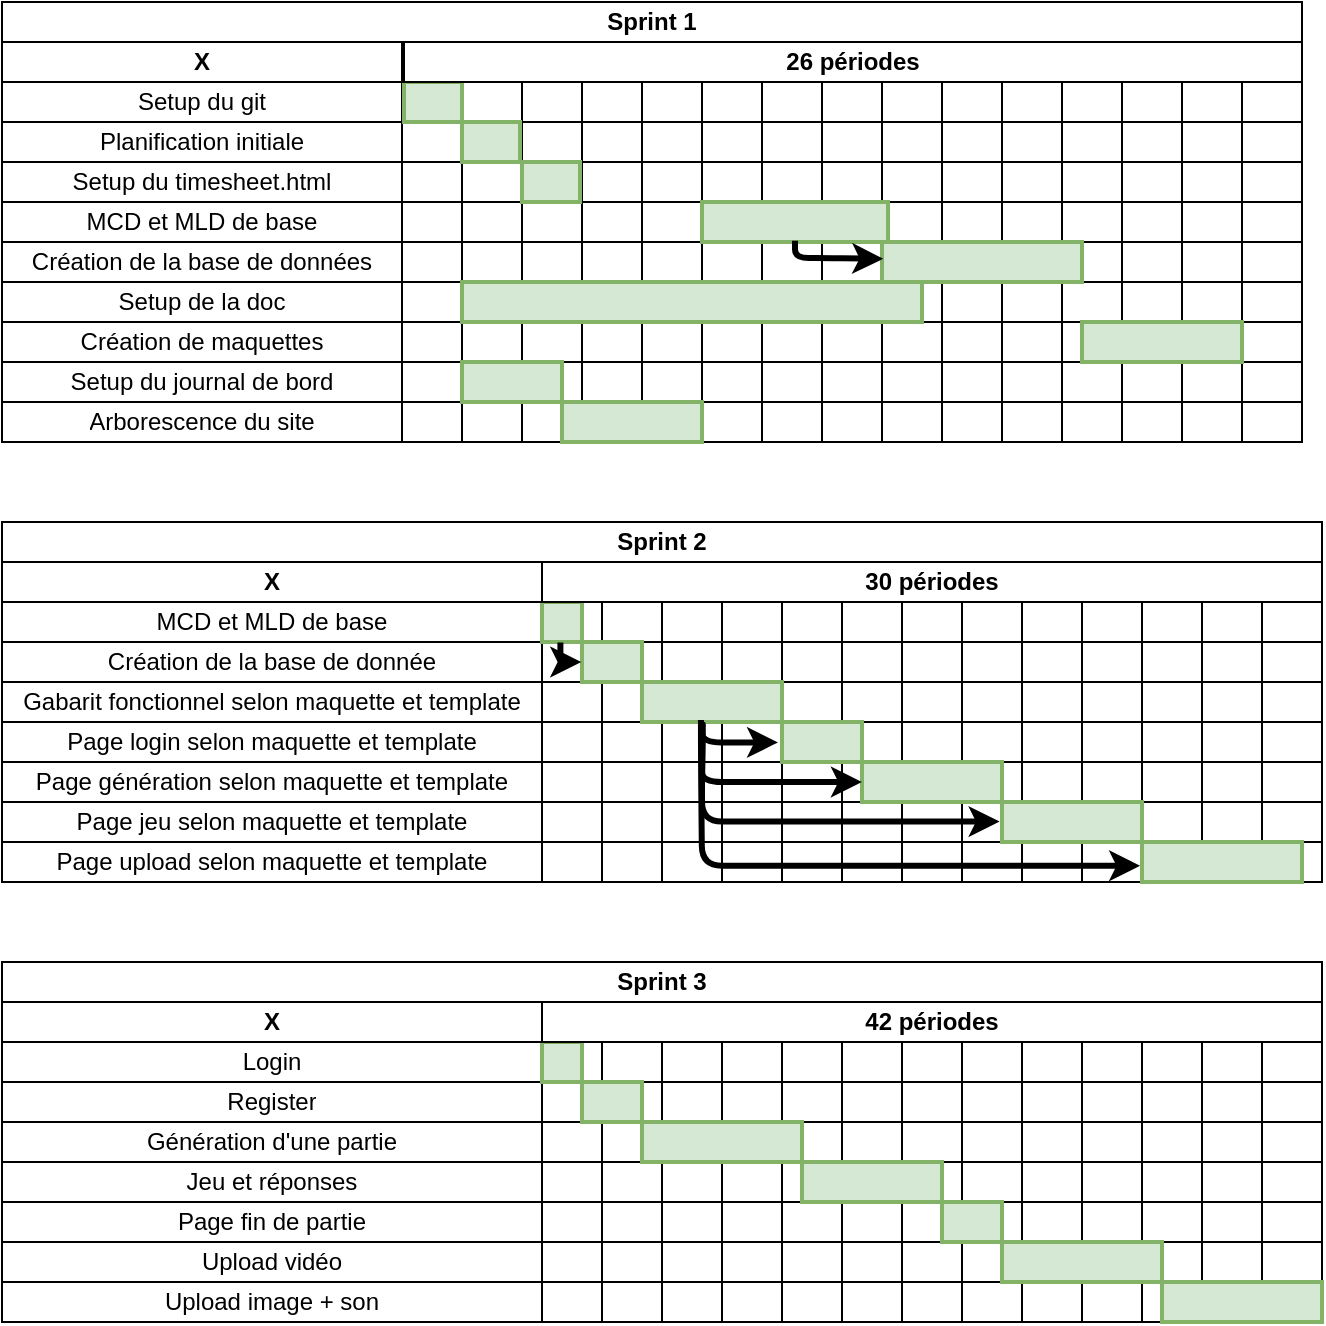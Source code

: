 <mxfile version="14.6.13"><diagram name="Page-1" id="fc2ac565-0d4e-3f0d-88b0-a54af1634ed7"><mxGraphModel dx="924" dy="741" grid="1" gridSize="10" guides="0" tooltips="1" connect="0" arrows="1" fold="1" page="1" pageScale="1.5" pageWidth="1169" pageHeight="827" background="#ffffff" math="0" shadow="0"><root><mxCell id="0" style=";html=1;"/><mxCell id="1" style=";html=1;" parent="0"/><mxCell id="dFsh6kCaLVv-VGuMFgfx-103" value="" style="shape=table;html=1;whiteSpace=wrap;startSize=0;container=1;collapsible=0;childLayout=tableLayout;fontStyle=0" parent="1" vertex="1"><mxGeometry x="120" y="160" width="650" height="180" as="geometry"/></mxCell><mxCell id="dFsh6kCaLVv-VGuMFgfx-104" value="" style="shape=partialRectangle;html=1;whiteSpace=wrap;collapsible=0;dropTarget=0;pointerEvents=0;fillColor=none;top=0;left=0;bottom=0;right=0;points=[[0,0.5],[1,0.5]];portConstraint=eastwest;" parent="dFsh6kCaLVv-VGuMFgfx-103" vertex="1"><mxGeometry width="650" height="20" as="geometry"/></mxCell><mxCell id="dFsh6kCaLVv-VGuMFgfx-105" value="Setup du git" style="shape=partialRectangle;html=1;whiteSpace=wrap;connectable=0;fillColor=none;top=0;left=0;bottom=0;right=0;overflow=hidden;" parent="dFsh6kCaLVv-VGuMFgfx-104" vertex="1"><mxGeometry width="200" height="20" as="geometry"/></mxCell><mxCell id="dFsh6kCaLVv-VGuMFgfx-808" style="shape=partialRectangle;html=1;whiteSpace=wrap;connectable=0;fillColor=none;top=0;left=0;bottom=0;right=0;overflow=hidden;" parent="dFsh6kCaLVv-VGuMFgfx-104" vertex="1"><mxGeometry x="200" width="30" height="20" as="geometry"/></mxCell><mxCell id="dFsh6kCaLVv-VGuMFgfx-107" value="" style="shape=partialRectangle;html=1;whiteSpace=wrap;connectable=0;fillColor=none;top=0;left=0;bottom=0;right=0;overflow=hidden;" parent="dFsh6kCaLVv-VGuMFgfx-104" vertex="1"><mxGeometry x="230" width="30" height="20" as="geometry"/></mxCell><mxCell id="dFsh6kCaLVv-VGuMFgfx-799" style="shape=partialRectangle;html=1;whiteSpace=wrap;connectable=0;fillColor=none;top=0;left=0;bottom=0;right=0;overflow=hidden;" parent="dFsh6kCaLVv-VGuMFgfx-104" vertex="1"><mxGeometry x="260" width="30" height="20" as="geometry"/></mxCell><mxCell id="dFsh6kCaLVv-VGuMFgfx-790" style="shape=partialRectangle;html=1;whiteSpace=wrap;connectable=0;fillColor=none;top=0;left=0;bottom=0;right=0;overflow=hidden;" parent="dFsh6kCaLVv-VGuMFgfx-104" vertex="1"><mxGeometry x="290" width="30" height="20" as="geometry"/></mxCell><mxCell id="dFsh6kCaLVv-VGuMFgfx-781" style="shape=partialRectangle;html=1;whiteSpace=wrap;connectable=0;fillColor=none;top=0;left=0;bottom=0;right=0;overflow=hidden;" parent="dFsh6kCaLVv-VGuMFgfx-104" vertex="1"><mxGeometry x="320" width="30" height="20" as="geometry"/></mxCell><mxCell id="dFsh6kCaLVv-VGuMFgfx-772" style="shape=partialRectangle;html=1;whiteSpace=wrap;connectable=0;fillColor=none;top=0;left=0;bottom=0;right=0;overflow=hidden;" parent="dFsh6kCaLVv-VGuMFgfx-104" vertex="1"><mxGeometry x="350" width="30" height="20" as="geometry"/></mxCell><mxCell id="dFsh6kCaLVv-VGuMFgfx-763" style="shape=partialRectangle;html=1;whiteSpace=wrap;connectable=0;fillColor=none;top=0;left=0;bottom=0;right=0;overflow=hidden;" parent="dFsh6kCaLVv-VGuMFgfx-104" vertex="1"><mxGeometry x="380" width="30" height="20" as="geometry"/></mxCell><mxCell id="dFsh6kCaLVv-VGuMFgfx-754" style="shape=partialRectangle;html=1;whiteSpace=wrap;connectable=0;fillColor=none;top=0;left=0;bottom=0;right=0;overflow=hidden;" parent="dFsh6kCaLVv-VGuMFgfx-104" vertex="1"><mxGeometry x="410" width="30" height="20" as="geometry"/></mxCell><mxCell id="dFsh6kCaLVv-VGuMFgfx-745" style="shape=partialRectangle;html=1;whiteSpace=wrap;connectable=0;fillColor=none;top=0;left=0;bottom=0;right=0;overflow=hidden;" parent="dFsh6kCaLVv-VGuMFgfx-104" vertex="1"><mxGeometry x="440" width="30" height="20" as="geometry"/></mxCell><mxCell id="dFsh6kCaLVv-VGuMFgfx-736" style="shape=partialRectangle;html=1;whiteSpace=wrap;connectable=0;fillColor=none;top=0;left=0;bottom=0;right=0;overflow=hidden;" parent="dFsh6kCaLVv-VGuMFgfx-104" vertex="1"><mxGeometry x="470" width="30" height="20" as="geometry"/></mxCell><mxCell id="dFsh6kCaLVv-VGuMFgfx-727" style="shape=partialRectangle;html=1;whiteSpace=wrap;connectable=0;fillColor=none;top=0;left=0;bottom=0;right=0;overflow=hidden;" parent="dFsh6kCaLVv-VGuMFgfx-104" vertex="1"><mxGeometry x="500" width="30" height="20" as="geometry"/></mxCell><mxCell id="dFsh6kCaLVv-VGuMFgfx-718" style="shape=partialRectangle;html=1;whiteSpace=wrap;connectable=0;fillColor=none;top=0;left=0;bottom=0;right=0;overflow=hidden;" parent="dFsh6kCaLVv-VGuMFgfx-104" vertex="1"><mxGeometry x="530" width="30" height="20" as="geometry"/></mxCell><mxCell id="dFsh6kCaLVv-VGuMFgfx-709" style="shape=partialRectangle;html=1;whiteSpace=wrap;connectable=0;fillColor=none;top=0;left=0;bottom=0;right=0;overflow=hidden;" parent="dFsh6kCaLVv-VGuMFgfx-104" vertex="1"><mxGeometry x="560" width="30" height="20" as="geometry"/></mxCell><mxCell id="dFsh6kCaLVv-VGuMFgfx-700" style="shape=partialRectangle;html=1;whiteSpace=wrap;connectable=0;fillColor=none;top=0;left=0;bottom=0;right=0;overflow=hidden;" parent="dFsh6kCaLVv-VGuMFgfx-104" vertex="1"><mxGeometry x="590" width="30" height="20" as="geometry"/></mxCell><mxCell id="dFsh6kCaLVv-VGuMFgfx-691" style="shape=partialRectangle;html=1;whiteSpace=wrap;connectable=0;fillColor=none;top=0;left=0;bottom=0;right=0;overflow=hidden;" parent="dFsh6kCaLVv-VGuMFgfx-104" vertex="1"><mxGeometry x="620" width="30" height="20" as="geometry"/></mxCell><mxCell id="dFsh6kCaLVv-VGuMFgfx-108" value="" style="shape=partialRectangle;html=1;whiteSpace=wrap;collapsible=0;dropTarget=0;pointerEvents=0;fillColor=none;top=0;left=0;bottom=0;right=0;points=[[0,0.5],[1,0.5]];portConstraint=eastwest;" parent="dFsh6kCaLVv-VGuMFgfx-103" vertex="1"><mxGeometry y="20" width="650" height="20" as="geometry"/></mxCell><mxCell id="dFsh6kCaLVv-VGuMFgfx-109" value="Planification initiale" style="shape=partialRectangle;html=1;whiteSpace=wrap;connectable=0;fillColor=none;top=0;left=0;bottom=0;right=0;overflow=hidden;" parent="dFsh6kCaLVv-VGuMFgfx-108" vertex="1"><mxGeometry width="200" height="20" as="geometry"/></mxCell><mxCell id="dFsh6kCaLVv-VGuMFgfx-809" style="shape=partialRectangle;html=1;whiteSpace=wrap;connectable=0;fillColor=none;top=0;left=0;bottom=0;right=0;overflow=hidden;" parent="dFsh6kCaLVv-VGuMFgfx-108" vertex="1"><mxGeometry x="200" width="30" height="20" as="geometry"/></mxCell><mxCell id="dFsh6kCaLVv-VGuMFgfx-111" value="" style="shape=partialRectangle;html=1;whiteSpace=wrap;connectable=0;fillColor=none;top=0;left=0;bottom=0;right=0;overflow=hidden;" parent="dFsh6kCaLVv-VGuMFgfx-108" vertex="1"><mxGeometry x="230" width="30" height="20" as="geometry"/></mxCell><mxCell id="dFsh6kCaLVv-VGuMFgfx-800" style="shape=partialRectangle;html=1;whiteSpace=wrap;connectable=0;fillColor=none;top=0;left=0;bottom=0;right=0;overflow=hidden;" parent="dFsh6kCaLVv-VGuMFgfx-108" vertex="1"><mxGeometry x="260" width="30" height="20" as="geometry"/></mxCell><mxCell id="dFsh6kCaLVv-VGuMFgfx-791" style="shape=partialRectangle;html=1;whiteSpace=wrap;connectable=0;fillColor=none;top=0;left=0;bottom=0;right=0;overflow=hidden;" parent="dFsh6kCaLVv-VGuMFgfx-108" vertex="1"><mxGeometry x="290" width="30" height="20" as="geometry"/></mxCell><mxCell id="dFsh6kCaLVv-VGuMFgfx-782" style="shape=partialRectangle;html=1;whiteSpace=wrap;connectable=0;fillColor=none;top=0;left=0;bottom=0;right=0;overflow=hidden;" parent="dFsh6kCaLVv-VGuMFgfx-108" vertex="1"><mxGeometry x="320" width="30" height="20" as="geometry"/></mxCell><mxCell id="dFsh6kCaLVv-VGuMFgfx-773" style="shape=partialRectangle;html=1;whiteSpace=wrap;connectable=0;fillColor=none;top=0;left=0;bottom=0;right=0;overflow=hidden;" parent="dFsh6kCaLVv-VGuMFgfx-108" vertex="1"><mxGeometry x="350" width="30" height="20" as="geometry"/></mxCell><mxCell id="dFsh6kCaLVv-VGuMFgfx-764" style="shape=partialRectangle;html=1;whiteSpace=wrap;connectable=0;fillColor=none;top=0;left=0;bottom=0;right=0;overflow=hidden;" parent="dFsh6kCaLVv-VGuMFgfx-108" vertex="1"><mxGeometry x="380" width="30" height="20" as="geometry"/></mxCell><mxCell id="dFsh6kCaLVv-VGuMFgfx-755" style="shape=partialRectangle;html=1;whiteSpace=wrap;connectable=0;fillColor=none;top=0;left=0;bottom=0;right=0;overflow=hidden;" parent="dFsh6kCaLVv-VGuMFgfx-108" vertex="1"><mxGeometry x="410" width="30" height="20" as="geometry"/></mxCell><mxCell id="dFsh6kCaLVv-VGuMFgfx-746" style="shape=partialRectangle;html=1;whiteSpace=wrap;connectable=0;fillColor=none;top=0;left=0;bottom=0;right=0;overflow=hidden;" parent="dFsh6kCaLVv-VGuMFgfx-108" vertex="1"><mxGeometry x="440" width="30" height="20" as="geometry"/></mxCell><mxCell id="dFsh6kCaLVv-VGuMFgfx-737" style="shape=partialRectangle;html=1;whiteSpace=wrap;connectable=0;fillColor=none;top=0;left=0;bottom=0;right=0;overflow=hidden;" parent="dFsh6kCaLVv-VGuMFgfx-108" vertex="1"><mxGeometry x="470" width="30" height="20" as="geometry"/></mxCell><mxCell id="dFsh6kCaLVv-VGuMFgfx-728" style="shape=partialRectangle;html=1;whiteSpace=wrap;connectable=0;fillColor=none;top=0;left=0;bottom=0;right=0;overflow=hidden;" parent="dFsh6kCaLVv-VGuMFgfx-108" vertex="1"><mxGeometry x="500" width="30" height="20" as="geometry"/></mxCell><mxCell id="dFsh6kCaLVv-VGuMFgfx-719" style="shape=partialRectangle;html=1;whiteSpace=wrap;connectable=0;fillColor=none;top=0;left=0;bottom=0;right=0;overflow=hidden;" parent="dFsh6kCaLVv-VGuMFgfx-108" vertex="1"><mxGeometry x="530" width="30" height="20" as="geometry"/></mxCell><mxCell id="dFsh6kCaLVv-VGuMFgfx-710" style="shape=partialRectangle;html=1;whiteSpace=wrap;connectable=0;fillColor=none;top=0;left=0;bottom=0;right=0;overflow=hidden;" parent="dFsh6kCaLVv-VGuMFgfx-108" vertex="1"><mxGeometry x="560" width="30" height="20" as="geometry"/></mxCell><mxCell id="dFsh6kCaLVv-VGuMFgfx-701" style="shape=partialRectangle;html=1;whiteSpace=wrap;connectable=0;fillColor=none;top=0;left=0;bottom=0;right=0;overflow=hidden;" parent="dFsh6kCaLVv-VGuMFgfx-108" vertex="1"><mxGeometry x="590" width="30" height="20" as="geometry"/></mxCell><mxCell id="dFsh6kCaLVv-VGuMFgfx-692" style="shape=partialRectangle;html=1;whiteSpace=wrap;connectable=0;fillColor=none;top=0;left=0;bottom=0;right=0;overflow=hidden;" parent="dFsh6kCaLVv-VGuMFgfx-108" vertex="1"><mxGeometry x="620" width="30" height="20" as="geometry"/></mxCell><mxCell id="dFsh6kCaLVv-VGuMFgfx-112" value="" style="shape=partialRectangle;html=1;whiteSpace=wrap;collapsible=0;dropTarget=0;pointerEvents=0;fillColor=none;top=0;left=0;bottom=0;right=0;points=[[0,0.5],[1,0.5]];portConstraint=eastwest;" parent="dFsh6kCaLVv-VGuMFgfx-103" vertex="1"><mxGeometry y="40" width="650" height="20" as="geometry"/></mxCell><mxCell id="dFsh6kCaLVv-VGuMFgfx-113" value="Setup du timesheet.html" style="shape=partialRectangle;html=1;whiteSpace=wrap;connectable=0;fillColor=none;top=0;left=0;bottom=0;right=0;overflow=hidden;" parent="dFsh6kCaLVv-VGuMFgfx-112" vertex="1"><mxGeometry width="200" height="20" as="geometry"/></mxCell><mxCell id="dFsh6kCaLVv-VGuMFgfx-810" style="shape=partialRectangle;html=1;whiteSpace=wrap;connectable=0;fillColor=none;top=0;left=0;bottom=0;right=0;overflow=hidden;" parent="dFsh6kCaLVv-VGuMFgfx-112" vertex="1"><mxGeometry x="200" width="30" height="20" as="geometry"/></mxCell><mxCell id="dFsh6kCaLVv-VGuMFgfx-115" value="" style="shape=partialRectangle;html=1;whiteSpace=wrap;connectable=0;fillColor=none;top=0;left=0;bottom=0;right=0;overflow=hidden;" parent="dFsh6kCaLVv-VGuMFgfx-112" vertex="1"><mxGeometry x="230" width="30" height="20" as="geometry"/></mxCell><mxCell id="dFsh6kCaLVv-VGuMFgfx-801" style="shape=partialRectangle;html=1;whiteSpace=wrap;connectable=0;fillColor=none;top=0;left=0;bottom=0;right=0;overflow=hidden;" parent="dFsh6kCaLVv-VGuMFgfx-112" vertex="1"><mxGeometry x="260" width="30" height="20" as="geometry"/></mxCell><mxCell id="dFsh6kCaLVv-VGuMFgfx-792" style="shape=partialRectangle;html=1;whiteSpace=wrap;connectable=0;fillColor=none;top=0;left=0;bottom=0;right=0;overflow=hidden;" parent="dFsh6kCaLVv-VGuMFgfx-112" vertex="1"><mxGeometry x="290" width="30" height="20" as="geometry"/></mxCell><mxCell id="dFsh6kCaLVv-VGuMFgfx-783" style="shape=partialRectangle;html=1;whiteSpace=wrap;connectable=0;fillColor=none;top=0;left=0;bottom=0;right=0;overflow=hidden;" parent="dFsh6kCaLVv-VGuMFgfx-112" vertex="1"><mxGeometry x="320" width="30" height="20" as="geometry"/></mxCell><mxCell id="dFsh6kCaLVv-VGuMFgfx-774" style="shape=partialRectangle;html=1;whiteSpace=wrap;connectable=0;fillColor=none;top=0;left=0;bottom=0;right=0;overflow=hidden;" parent="dFsh6kCaLVv-VGuMFgfx-112" vertex="1"><mxGeometry x="350" width="30" height="20" as="geometry"/></mxCell><mxCell id="dFsh6kCaLVv-VGuMFgfx-765" style="shape=partialRectangle;html=1;whiteSpace=wrap;connectable=0;fillColor=none;top=0;left=0;bottom=0;right=0;overflow=hidden;" parent="dFsh6kCaLVv-VGuMFgfx-112" vertex="1"><mxGeometry x="380" width="30" height="20" as="geometry"/></mxCell><mxCell id="dFsh6kCaLVv-VGuMFgfx-756" style="shape=partialRectangle;html=1;whiteSpace=wrap;connectable=0;fillColor=none;top=0;left=0;bottom=0;right=0;overflow=hidden;" parent="dFsh6kCaLVv-VGuMFgfx-112" vertex="1"><mxGeometry x="410" width="30" height="20" as="geometry"/></mxCell><mxCell id="dFsh6kCaLVv-VGuMFgfx-747" style="shape=partialRectangle;html=1;whiteSpace=wrap;connectable=0;fillColor=none;top=0;left=0;bottom=0;right=0;overflow=hidden;" parent="dFsh6kCaLVv-VGuMFgfx-112" vertex="1"><mxGeometry x="440" width="30" height="20" as="geometry"/></mxCell><mxCell id="dFsh6kCaLVv-VGuMFgfx-738" style="shape=partialRectangle;html=1;whiteSpace=wrap;connectable=0;fillColor=none;top=0;left=0;bottom=0;right=0;overflow=hidden;" parent="dFsh6kCaLVv-VGuMFgfx-112" vertex="1"><mxGeometry x="470" width="30" height="20" as="geometry"/></mxCell><mxCell id="dFsh6kCaLVv-VGuMFgfx-729" style="shape=partialRectangle;html=1;whiteSpace=wrap;connectable=0;fillColor=none;top=0;left=0;bottom=0;right=0;overflow=hidden;" parent="dFsh6kCaLVv-VGuMFgfx-112" vertex="1"><mxGeometry x="500" width="30" height="20" as="geometry"/></mxCell><mxCell id="dFsh6kCaLVv-VGuMFgfx-720" style="shape=partialRectangle;html=1;whiteSpace=wrap;connectable=0;fillColor=none;top=0;left=0;bottom=0;right=0;overflow=hidden;" parent="dFsh6kCaLVv-VGuMFgfx-112" vertex="1"><mxGeometry x="530" width="30" height="20" as="geometry"/></mxCell><mxCell id="dFsh6kCaLVv-VGuMFgfx-711" style="shape=partialRectangle;html=1;whiteSpace=wrap;connectable=0;fillColor=none;top=0;left=0;bottom=0;right=0;overflow=hidden;" parent="dFsh6kCaLVv-VGuMFgfx-112" vertex="1"><mxGeometry x="560" width="30" height="20" as="geometry"/></mxCell><mxCell id="dFsh6kCaLVv-VGuMFgfx-702" style="shape=partialRectangle;html=1;whiteSpace=wrap;connectable=0;fillColor=none;top=0;left=0;bottom=0;right=0;overflow=hidden;" parent="dFsh6kCaLVv-VGuMFgfx-112" vertex="1"><mxGeometry x="590" width="30" height="20" as="geometry"/></mxCell><mxCell id="dFsh6kCaLVv-VGuMFgfx-693" style="shape=partialRectangle;html=1;whiteSpace=wrap;connectable=0;fillColor=none;top=0;left=0;bottom=0;right=0;overflow=hidden;" parent="dFsh6kCaLVv-VGuMFgfx-112" vertex="1"><mxGeometry x="620" width="30" height="20" as="geometry"/></mxCell><mxCell id="dFsh6kCaLVv-VGuMFgfx-116" style="shape=partialRectangle;html=1;whiteSpace=wrap;collapsible=0;dropTarget=0;pointerEvents=0;fillColor=none;top=0;left=0;bottom=0;right=0;points=[[0,0.5],[1,0.5]];portConstraint=eastwest;" parent="dFsh6kCaLVv-VGuMFgfx-103" vertex="1"><mxGeometry y="60" width="650" height="20" as="geometry"/></mxCell><mxCell id="dFsh6kCaLVv-VGuMFgfx-117" value="MCD et MLD de base" style="shape=partialRectangle;html=1;whiteSpace=wrap;connectable=0;fillColor=none;top=0;left=0;bottom=0;right=0;overflow=hidden;" parent="dFsh6kCaLVv-VGuMFgfx-116" vertex="1"><mxGeometry width="200" height="20" as="geometry"/></mxCell><mxCell id="dFsh6kCaLVv-VGuMFgfx-811" style="shape=partialRectangle;html=1;whiteSpace=wrap;connectable=0;fillColor=none;top=0;left=0;bottom=0;right=0;overflow=hidden;" parent="dFsh6kCaLVv-VGuMFgfx-116" vertex="1"><mxGeometry x="200" width="30" height="20" as="geometry"/></mxCell><mxCell id="dFsh6kCaLVv-VGuMFgfx-118" style="shape=partialRectangle;html=1;whiteSpace=wrap;connectable=0;fillColor=none;top=0;left=0;bottom=0;right=0;overflow=hidden;" parent="dFsh6kCaLVv-VGuMFgfx-116" vertex="1"><mxGeometry x="230" width="30" height="20" as="geometry"/></mxCell><mxCell id="dFsh6kCaLVv-VGuMFgfx-802" style="shape=partialRectangle;html=1;whiteSpace=wrap;connectable=0;fillColor=none;top=0;left=0;bottom=0;right=0;overflow=hidden;" parent="dFsh6kCaLVv-VGuMFgfx-116" vertex="1"><mxGeometry x="260" width="30" height="20" as="geometry"/></mxCell><mxCell id="dFsh6kCaLVv-VGuMFgfx-793" style="shape=partialRectangle;html=1;whiteSpace=wrap;connectable=0;fillColor=none;top=0;left=0;bottom=0;right=0;overflow=hidden;" parent="dFsh6kCaLVv-VGuMFgfx-116" vertex="1"><mxGeometry x="290" width="30" height="20" as="geometry"/></mxCell><mxCell id="dFsh6kCaLVv-VGuMFgfx-784" style="shape=partialRectangle;html=1;whiteSpace=wrap;connectable=0;fillColor=none;top=0;left=0;bottom=0;right=0;overflow=hidden;" parent="dFsh6kCaLVv-VGuMFgfx-116" vertex="1"><mxGeometry x="320" width="30" height="20" as="geometry"/></mxCell><mxCell id="dFsh6kCaLVv-VGuMFgfx-775" style="shape=partialRectangle;html=1;whiteSpace=wrap;connectable=0;fillColor=none;top=0;left=0;bottom=0;right=0;overflow=hidden;" parent="dFsh6kCaLVv-VGuMFgfx-116" vertex="1"><mxGeometry x="350" width="30" height="20" as="geometry"/></mxCell><mxCell id="dFsh6kCaLVv-VGuMFgfx-766" style="shape=partialRectangle;html=1;whiteSpace=wrap;connectable=0;fillColor=none;top=0;left=0;bottom=0;right=0;overflow=hidden;" parent="dFsh6kCaLVv-VGuMFgfx-116" vertex="1"><mxGeometry x="380" width="30" height="20" as="geometry"/></mxCell><mxCell id="dFsh6kCaLVv-VGuMFgfx-757" style="shape=partialRectangle;html=1;whiteSpace=wrap;connectable=0;fillColor=none;top=0;left=0;bottom=0;right=0;overflow=hidden;" parent="dFsh6kCaLVv-VGuMFgfx-116" vertex="1"><mxGeometry x="410" width="30" height="20" as="geometry"/></mxCell><mxCell id="dFsh6kCaLVv-VGuMFgfx-748" style="shape=partialRectangle;html=1;whiteSpace=wrap;connectable=0;fillColor=none;top=0;left=0;bottom=0;right=0;overflow=hidden;" parent="dFsh6kCaLVv-VGuMFgfx-116" vertex="1"><mxGeometry x="440" width="30" height="20" as="geometry"/></mxCell><mxCell id="dFsh6kCaLVv-VGuMFgfx-739" style="shape=partialRectangle;html=1;whiteSpace=wrap;connectable=0;fillColor=none;top=0;left=0;bottom=0;right=0;overflow=hidden;" parent="dFsh6kCaLVv-VGuMFgfx-116" vertex="1"><mxGeometry x="470" width="30" height="20" as="geometry"/></mxCell><mxCell id="dFsh6kCaLVv-VGuMFgfx-730" style="shape=partialRectangle;html=1;whiteSpace=wrap;connectable=0;fillColor=none;top=0;left=0;bottom=0;right=0;overflow=hidden;" parent="dFsh6kCaLVv-VGuMFgfx-116" vertex="1"><mxGeometry x="500" width="30" height="20" as="geometry"/></mxCell><mxCell id="dFsh6kCaLVv-VGuMFgfx-721" style="shape=partialRectangle;html=1;whiteSpace=wrap;connectable=0;fillColor=none;top=0;left=0;bottom=0;right=0;overflow=hidden;" parent="dFsh6kCaLVv-VGuMFgfx-116" vertex="1"><mxGeometry x="530" width="30" height="20" as="geometry"/></mxCell><mxCell id="dFsh6kCaLVv-VGuMFgfx-712" style="shape=partialRectangle;html=1;whiteSpace=wrap;connectable=0;fillColor=none;top=0;left=0;bottom=0;right=0;overflow=hidden;" parent="dFsh6kCaLVv-VGuMFgfx-116" vertex="1"><mxGeometry x="560" width="30" height="20" as="geometry"/></mxCell><mxCell id="dFsh6kCaLVv-VGuMFgfx-703" style="shape=partialRectangle;html=1;whiteSpace=wrap;connectable=0;fillColor=none;top=0;left=0;bottom=0;right=0;overflow=hidden;" parent="dFsh6kCaLVv-VGuMFgfx-116" vertex="1"><mxGeometry x="590" width="30" height="20" as="geometry"/></mxCell><mxCell id="dFsh6kCaLVv-VGuMFgfx-694" style="shape=partialRectangle;html=1;whiteSpace=wrap;connectable=0;fillColor=none;top=0;left=0;bottom=0;right=0;overflow=hidden;" parent="dFsh6kCaLVv-VGuMFgfx-116" vertex="1"><mxGeometry x="620" width="30" height="20" as="geometry"/></mxCell><mxCell id="dFsh6kCaLVv-VGuMFgfx-122" style="shape=partialRectangle;html=1;whiteSpace=wrap;collapsible=0;dropTarget=0;pointerEvents=0;fillColor=none;top=0;left=0;bottom=0;right=0;points=[[0,0.5],[1,0.5]];portConstraint=eastwest;" parent="dFsh6kCaLVv-VGuMFgfx-103" vertex="1"><mxGeometry y="80" width="650" height="20" as="geometry"/></mxCell><mxCell id="dFsh6kCaLVv-VGuMFgfx-123" value="Création de la base de données" style="shape=partialRectangle;html=1;whiteSpace=wrap;connectable=0;fillColor=none;top=0;left=0;bottom=0;right=0;overflow=hidden;" parent="dFsh6kCaLVv-VGuMFgfx-122" vertex="1"><mxGeometry width="200" height="20" as="geometry"/></mxCell><mxCell id="dFsh6kCaLVv-VGuMFgfx-813" style="shape=partialRectangle;html=1;whiteSpace=wrap;connectable=0;fillColor=none;top=0;left=0;bottom=0;right=0;overflow=hidden;" parent="dFsh6kCaLVv-VGuMFgfx-122" vertex="1"><mxGeometry x="200" width="30" height="20" as="geometry"/></mxCell><mxCell id="dFsh6kCaLVv-VGuMFgfx-124" style="shape=partialRectangle;html=1;whiteSpace=wrap;connectable=0;fillColor=none;top=0;left=0;bottom=0;right=0;overflow=hidden;" parent="dFsh6kCaLVv-VGuMFgfx-122" vertex="1"><mxGeometry x="230" width="30" height="20" as="geometry"/></mxCell><mxCell id="dFsh6kCaLVv-VGuMFgfx-804" style="shape=partialRectangle;html=1;whiteSpace=wrap;connectable=0;fillColor=none;top=0;left=0;bottom=0;right=0;overflow=hidden;" parent="dFsh6kCaLVv-VGuMFgfx-122" vertex="1"><mxGeometry x="260" width="30" height="20" as="geometry"/></mxCell><mxCell id="dFsh6kCaLVv-VGuMFgfx-795" style="shape=partialRectangle;html=1;whiteSpace=wrap;connectable=0;fillColor=none;top=0;left=0;bottom=0;right=0;overflow=hidden;" parent="dFsh6kCaLVv-VGuMFgfx-122" vertex="1"><mxGeometry x="290" width="30" height="20" as="geometry"/></mxCell><mxCell id="dFsh6kCaLVv-VGuMFgfx-786" style="shape=partialRectangle;html=1;whiteSpace=wrap;connectable=0;fillColor=none;top=0;left=0;bottom=0;right=0;overflow=hidden;" parent="dFsh6kCaLVv-VGuMFgfx-122" vertex="1"><mxGeometry x="320" width="30" height="20" as="geometry"/></mxCell><mxCell id="dFsh6kCaLVv-VGuMFgfx-777" style="shape=partialRectangle;html=1;whiteSpace=wrap;connectable=0;fillColor=none;top=0;left=0;bottom=0;right=0;overflow=hidden;" parent="dFsh6kCaLVv-VGuMFgfx-122" vertex="1"><mxGeometry x="350" width="30" height="20" as="geometry"/></mxCell><mxCell id="dFsh6kCaLVv-VGuMFgfx-768" style="shape=partialRectangle;html=1;whiteSpace=wrap;connectable=0;fillColor=none;top=0;left=0;bottom=0;right=0;overflow=hidden;" parent="dFsh6kCaLVv-VGuMFgfx-122" vertex="1"><mxGeometry x="380" width="30" height="20" as="geometry"/></mxCell><mxCell id="dFsh6kCaLVv-VGuMFgfx-759" style="shape=partialRectangle;html=1;whiteSpace=wrap;connectable=0;fillColor=none;top=0;left=0;bottom=0;right=0;overflow=hidden;" parent="dFsh6kCaLVv-VGuMFgfx-122" vertex="1"><mxGeometry x="410" width="30" height="20" as="geometry"/></mxCell><mxCell id="dFsh6kCaLVv-VGuMFgfx-750" style="shape=partialRectangle;html=1;whiteSpace=wrap;connectable=0;fillColor=none;top=0;left=0;bottom=0;right=0;overflow=hidden;" parent="dFsh6kCaLVv-VGuMFgfx-122" vertex="1"><mxGeometry x="440" width="30" height="20" as="geometry"/></mxCell><mxCell id="dFsh6kCaLVv-VGuMFgfx-741" style="shape=partialRectangle;html=1;whiteSpace=wrap;connectable=0;fillColor=none;top=0;left=0;bottom=0;right=0;overflow=hidden;" parent="dFsh6kCaLVv-VGuMFgfx-122" vertex="1"><mxGeometry x="470" width="30" height="20" as="geometry"/></mxCell><mxCell id="dFsh6kCaLVv-VGuMFgfx-732" style="shape=partialRectangle;html=1;whiteSpace=wrap;connectable=0;fillColor=none;top=0;left=0;bottom=0;right=0;overflow=hidden;" parent="dFsh6kCaLVv-VGuMFgfx-122" vertex="1"><mxGeometry x="500" width="30" height="20" as="geometry"/></mxCell><mxCell id="dFsh6kCaLVv-VGuMFgfx-723" style="shape=partialRectangle;html=1;whiteSpace=wrap;connectable=0;fillColor=none;top=0;left=0;bottom=0;right=0;overflow=hidden;" parent="dFsh6kCaLVv-VGuMFgfx-122" vertex="1"><mxGeometry x="530" width="30" height="20" as="geometry"/></mxCell><mxCell id="dFsh6kCaLVv-VGuMFgfx-714" style="shape=partialRectangle;html=1;whiteSpace=wrap;connectable=0;fillColor=none;top=0;left=0;bottom=0;right=0;overflow=hidden;" parent="dFsh6kCaLVv-VGuMFgfx-122" vertex="1"><mxGeometry x="560" width="30" height="20" as="geometry"/></mxCell><mxCell id="dFsh6kCaLVv-VGuMFgfx-705" style="shape=partialRectangle;html=1;whiteSpace=wrap;connectable=0;fillColor=none;top=0;left=0;bottom=0;right=0;overflow=hidden;" parent="dFsh6kCaLVv-VGuMFgfx-122" vertex="1"><mxGeometry x="590" width="30" height="20" as="geometry"/></mxCell><mxCell id="dFsh6kCaLVv-VGuMFgfx-696" style="shape=partialRectangle;html=1;whiteSpace=wrap;connectable=0;fillColor=none;top=0;left=0;bottom=0;right=0;overflow=hidden;" parent="dFsh6kCaLVv-VGuMFgfx-122" vertex="1"><mxGeometry x="620" width="30" height="20" as="geometry"/></mxCell><mxCell id="dFsh6kCaLVv-VGuMFgfx-119" style="shape=partialRectangle;html=1;whiteSpace=wrap;collapsible=0;dropTarget=0;pointerEvents=0;fillColor=none;top=0;left=0;bottom=0;right=0;points=[[0,0.5],[1,0.5]];portConstraint=eastwest;" parent="dFsh6kCaLVv-VGuMFgfx-103" vertex="1"><mxGeometry y="100" width="650" height="20" as="geometry"/></mxCell><mxCell id="dFsh6kCaLVv-VGuMFgfx-120" value="Setup de la doc" style="shape=partialRectangle;html=1;whiteSpace=wrap;connectable=0;fillColor=none;top=0;left=0;bottom=0;right=0;overflow=hidden;" parent="dFsh6kCaLVv-VGuMFgfx-119" vertex="1"><mxGeometry width="200" height="20" as="geometry"/></mxCell><mxCell id="dFsh6kCaLVv-VGuMFgfx-812" style="shape=partialRectangle;html=1;whiteSpace=wrap;connectable=0;fillColor=none;top=0;left=0;bottom=0;right=0;overflow=hidden;" parent="dFsh6kCaLVv-VGuMFgfx-119" vertex="1"><mxGeometry x="200" width="30" height="20" as="geometry"/></mxCell><mxCell id="dFsh6kCaLVv-VGuMFgfx-121" style="shape=partialRectangle;html=1;whiteSpace=wrap;connectable=0;fillColor=none;top=0;left=0;bottom=0;right=0;overflow=hidden;" parent="dFsh6kCaLVv-VGuMFgfx-119" vertex="1"><mxGeometry x="230" width="30" height="20" as="geometry"/></mxCell><mxCell id="dFsh6kCaLVv-VGuMFgfx-803" style="shape=partialRectangle;html=1;whiteSpace=wrap;connectable=0;fillColor=none;top=0;left=0;bottom=0;right=0;overflow=hidden;" parent="dFsh6kCaLVv-VGuMFgfx-119" vertex="1"><mxGeometry x="260" width="30" height="20" as="geometry"/></mxCell><mxCell id="dFsh6kCaLVv-VGuMFgfx-794" style="shape=partialRectangle;html=1;whiteSpace=wrap;connectable=0;fillColor=none;top=0;left=0;bottom=0;right=0;overflow=hidden;" parent="dFsh6kCaLVv-VGuMFgfx-119" vertex="1"><mxGeometry x="290" width="30" height="20" as="geometry"/></mxCell><mxCell id="dFsh6kCaLVv-VGuMFgfx-785" style="shape=partialRectangle;html=1;whiteSpace=wrap;connectable=0;fillColor=none;top=0;left=0;bottom=0;right=0;overflow=hidden;" parent="dFsh6kCaLVv-VGuMFgfx-119" vertex="1"><mxGeometry x="320" width="30" height="20" as="geometry"/></mxCell><mxCell id="dFsh6kCaLVv-VGuMFgfx-776" style="shape=partialRectangle;html=1;whiteSpace=wrap;connectable=0;fillColor=none;top=0;left=0;bottom=0;right=0;overflow=hidden;" parent="dFsh6kCaLVv-VGuMFgfx-119" vertex="1"><mxGeometry x="350" width="30" height="20" as="geometry"/></mxCell><mxCell id="dFsh6kCaLVv-VGuMFgfx-767" style="shape=partialRectangle;html=1;whiteSpace=wrap;connectable=0;fillColor=none;top=0;left=0;bottom=0;right=0;overflow=hidden;" parent="dFsh6kCaLVv-VGuMFgfx-119" vertex="1"><mxGeometry x="380" width="30" height="20" as="geometry"/></mxCell><mxCell id="dFsh6kCaLVv-VGuMFgfx-758" style="shape=partialRectangle;html=1;whiteSpace=wrap;connectable=0;fillColor=none;top=0;left=0;bottom=0;right=0;overflow=hidden;" parent="dFsh6kCaLVv-VGuMFgfx-119" vertex="1"><mxGeometry x="410" width="30" height="20" as="geometry"/></mxCell><mxCell id="dFsh6kCaLVv-VGuMFgfx-749" style="shape=partialRectangle;html=1;whiteSpace=wrap;connectable=0;fillColor=none;top=0;left=0;bottom=0;right=0;overflow=hidden;" parent="dFsh6kCaLVv-VGuMFgfx-119" vertex="1"><mxGeometry x="440" width="30" height="20" as="geometry"/></mxCell><mxCell id="dFsh6kCaLVv-VGuMFgfx-740" style="shape=partialRectangle;html=1;whiteSpace=wrap;connectable=0;fillColor=none;top=0;left=0;bottom=0;right=0;overflow=hidden;" parent="dFsh6kCaLVv-VGuMFgfx-119" vertex="1"><mxGeometry x="470" width="30" height="20" as="geometry"/></mxCell><mxCell id="dFsh6kCaLVv-VGuMFgfx-731" style="shape=partialRectangle;html=1;whiteSpace=wrap;connectable=0;fillColor=none;top=0;left=0;bottom=0;right=0;overflow=hidden;" parent="dFsh6kCaLVv-VGuMFgfx-119" vertex="1"><mxGeometry x="500" width="30" height="20" as="geometry"/></mxCell><mxCell id="dFsh6kCaLVv-VGuMFgfx-722" style="shape=partialRectangle;html=1;whiteSpace=wrap;connectable=0;fillColor=none;top=0;left=0;bottom=0;right=0;overflow=hidden;" parent="dFsh6kCaLVv-VGuMFgfx-119" vertex="1"><mxGeometry x="530" width="30" height="20" as="geometry"/></mxCell><mxCell id="dFsh6kCaLVv-VGuMFgfx-713" style="shape=partialRectangle;html=1;whiteSpace=wrap;connectable=0;fillColor=none;top=0;left=0;bottom=0;right=0;overflow=hidden;" parent="dFsh6kCaLVv-VGuMFgfx-119" vertex="1"><mxGeometry x="560" width="30" height="20" as="geometry"/></mxCell><mxCell id="dFsh6kCaLVv-VGuMFgfx-704" style="shape=partialRectangle;html=1;whiteSpace=wrap;connectable=0;fillColor=none;top=0;left=0;bottom=0;right=0;overflow=hidden;" parent="dFsh6kCaLVv-VGuMFgfx-119" vertex="1"><mxGeometry x="590" width="30" height="20" as="geometry"/></mxCell><mxCell id="dFsh6kCaLVv-VGuMFgfx-695" style="shape=partialRectangle;html=1;whiteSpace=wrap;connectable=0;fillColor=none;top=0;left=0;bottom=0;right=0;overflow=hidden;" parent="dFsh6kCaLVv-VGuMFgfx-119" vertex="1"><mxGeometry x="620" width="30" height="20" as="geometry"/></mxCell><mxCell id="dFsh6kCaLVv-VGuMFgfx-125" style="shape=partialRectangle;html=1;whiteSpace=wrap;collapsible=0;dropTarget=0;pointerEvents=0;fillColor=none;top=0;left=0;bottom=0;right=0;points=[[0,0.5],[1,0.5]];portConstraint=eastwest;" parent="dFsh6kCaLVv-VGuMFgfx-103" vertex="1"><mxGeometry y="120" width="650" height="20" as="geometry"/></mxCell><mxCell id="dFsh6kCaLVv-VGuMFgfx-126" value="Création de maquettes" style="shape=partialRectangle;html=1;whiteSpace=wrap;connectable=0;fillColor=none;top=0;left=0;bottom=0;right=0;overflow=hidden;" parent="dFsh6kCaLVv-VGuMFgfx-125" vertex="1"><mxGeometry width="200" height="20" as="geometry"/></mxCell><mxCell id="dFsh6kCaLVv-VGuMFgfx-814" style="shape=partialRectangle;html=1;whiteSpace=wrap;connectable=0;fillColor=none;top=0;left=0;bottom=0;right=0;overflow=hidden;" parent="dFsh6kCaLVv-VGuMFgfx-125" vertex="1"><mxGeometry x="200" width="30" height="20" as="geometry"/></mxCell><mxCell id="dFsh6kCaLVv-VGuMFgfx-127" style="shape=partialRectangle;html=1;whiteSpace=wrap;connectable=0;fillColor=none;top=0;left=0;bottom=0;right=0;overflow=hidden;" parent="dFsh6kCaLVv-VGuMFgfx-125" vertex="1"><mxGeometry x="230" width="30" height="20" as="geometry"/></mxCell><mxCell id="dFsh6kCaLVv-VGuMFgfx-805" style="shape=partialRectangle;html=1;whiteSpace=wrap;connectable=0;fillColor=none;top=0;left=0;bottom=0;right=0;overflow=hidden;" parent="dFsh6kCaLVv-VGuMFgfx-125" vertex="1"><mxGeometry x="260" width="30" height="20" as="geometry"/></mxCell><mxCell id="dFsh6kCaLVv-VGuMFgfx-796" style="shape=partialRectangle;html=1;whiteSpace=wrap;connectable=0;fillColor=none;top=0;left=0;bottom=0;right=0;overflow=hidden;" parent="dFsh6kCaLVv-VGuMFgfx-125" vertex="1"><mxGeometry x="290" width="30" height="20" as="geometry"/></mxCell><mxCell id="dFsh6kCaLVv-VGuMFgfx-787" style="shape=partialRectangle;html=1;whiteSpace=wrap;connectable=0;fillColor=none;top=0;left=0;bottom=0;right=0;overflow=hidden;" parent="dFsh6kCaLVv-VGuMFgfx-125" vertex="1"><mxGeometry x="320" width="30" height="20" as="geometry"/></mxCell><mxCell id="dFsh6kCaLVv-VGuMFgfx-778" style="shape=partialRectangle;html=1;whiteSpace=wrap;connectable=0;fillColor=none;top=0;left=0;bottom=0;right=0;overflow=hidden;" parent="dFsh6kCaLVv-VGuMFgfx-125" vertex="1"><mxGeometry x="350" width="30" height="20" as="geometry"/></mxCell><mxCell id="dFsh6kCaLVv-VGuMFgfx-769" style="shape=partialRectangle;html=1;whiteSpace=wrap;connectable=0;fillColor=none;top=0;left=0;bottom=0;right=0;overflow=hidden;" parent="dFsh6kCaLVv-VGuMFgfx-125" vertex="1"><mxGeometry x="380" width="30" height="20" as="geometry"/></mxCell><mxCell id="dFsh6kCaLVv-VGuMFgfx-760" style="shape=partialRectangle;html=1;whiteSpace=wrap;connectable=0;fillColor=none;top=0;left=0;bottom=0;right=0;overflow=hidden;" parent="dFsh6kCaLVv-VGuMFgfx-125" vertex="1"><mxGeometry x="410" width="30" height="20" as="geometry"/></mxCell><mxCell id="dFsh6kCaLVv-VGuMFgfx-751" style="shape=partialRectangle;html=1;whiteSpace=wrap;connectable=0;fillColor=none;top=0;left=0;bottom=0;right=0;overflow=hidden;" parent="dFsh6kCaLVv-VGuMFgfx-125" vertex="1"><mxGeometry x="440" width="30" height="20" as="geometry"/></mxCell><mxCell id="dFsh6kCaLVv-VGuMFgfx-742" style="shape=partialRectangle;html=1;whiteSpace=wrap;connectable=0;fillColor=none;top=0;left=0;bottom=0;right=0;overflow=hidden;" parent="dFsh6kCaLVv-VGuMFgfx-125" vertex="1"><mxGeometry x="470" width="30" height="20" as="geometry"/></mxCell><mxCell id="dFsh6kCaLVv-VGuMFgfx-733" style="shape=partialRectangle;html=1;whiteSpace=wrap;connectable=0;fillColor=none;top=0;left=0;bottom=0;right=0;overflow=hidden;" parent="dFsh6kCaLVv-VGuMFgfx-125" vertex="1"><mxGeometry x="500" width="30" height="20" as="geometry"/></mxCell><mxCell id="dFsh6kCaLVv-VGuMFgfx-724" style="shape=partialRectangle;html=1;whiteSpace=wrap;connectable=0;fillColor=none;top=0;left=0;bottom=0;right=0;overflow=hidden;" parent="dFsh6kCaLVv-VGuMFgfx-125" vertex="1"><mxGeometry x="530" width="30" height="20" as="geometry"/></mxCell><mxCell id="dFsh6kCaLVv-VGuMFgfx-715" style="shape=partialRectangle;html=1;whiteSpace=wrap;connectable=0;fillColor=none;top=0;left=0;bottom=0;right=0;overflow=hidden;" parent="dFsh6kCaLVv-VGuMFgfx-125" vertex="1"><mxGeometry x="560" width="30" height="20" as="geometry"/></mxCell><mxCell id="dFsh6kCaLVv-VGuMFgfx-706" style="shape=partialRectangle;html=1;whiteSpace=wrap;connectable=0;fillColor=none;top=0;left=0;bottom=0;right=0;overflow=hidden;" parent="dFsh6kCaLVv-VGuMFgfx-125" vertex="1"><mxGeometry x="590" width="30" height="20" as="geometry"/></mxCell><mxCell id="dFsh6kCaLVv-VGuMFgfx-697" style="shape=partialRectangle;html=1;whiteSpace=wrap;connectable=0;fillColor=none;top=0;left=0;bottom=0;right=0;overflow=hidden;" parent="dFsh6kCaLVv-VGuMFgfx-125" vertex="1"><mxGeometry x="620" width="30" height="20" as="geometry"/></mxCell><mxCell id="dFsh6kCaLVv-VGuMFgfx-128" style="shape=partialRectangle;html=1;whiteSpace=wrap;collapsible=0;dropTarget=0;pointerEvents=0;fillColor=none;top=0;left=0;bottom=0;right=0;points=[[0,0.5],[1,0.5]];portConstraint=eastwest;" parent="dFsh6kCaLVv-VGuMFgfx-103" vertex="1"><mxGeometry y="140" width="650" height="20" as="geometry"/></mxCell><mxCell id="dFsh6kCaLVv-VGuMFgfx-129" value="Setup du journal de bord" style="shape=partialRectangle;html=1;whiteSpace=wrap;connectable=0;fillColor=none;top=0;left=0;bottom=0;right=0;overflow=hidden;" parent="dFsh6kCaLVv-VGuMFgfx-128" vertex="1"><mxGeometry width="200" height="20" as="geometry"/></mxCell><mxCell id="dFsh6kCaLVv-VGuMFgfx-815" style="shape=partialRectangle;html=1;whiteSpace=wrap;connectable=0;fillColor=none;top=0;left=0;bottom=0;right=0;overflow=hidden;" parent="dFsh6kCaLVv-VGuMFgfx-128" vertex="1"><mxGeometry x="200" width="30" height="20" as="geometry"/></mxCell><mxCell id="dFsh6kCaLVv-VGuMFgfx-130" style="shape=partialRectangle;html=1;whiteSpace=wrap;connectable=0;fillColor=none;top=0;left=0;bottom=0;right=0;overflow=hidden;" parent="dFsh6kCaLVv-VGuMFgfx-128" vertex="1"><mxGeometry x="230" width="30" height="20" as="geometry"/></mxCell><mxCell id="dFsh6kCaLVv-VGuMFgfx-806" style="shape=partialRectangle;html=1;whiteSpace=wrap;connectable=0;fillColor=none;top=0;left=0;bottom=0;right=0;overflow=hidden;" parent="dFsh6kCaLVv-VGuMFgfx-128" vertex="1"><mxGeometry x="260" width="30" height="20" as="geometry"/></mxCell><mxCell id="dFsh6kCaLVv-VGuMFgfx-797" style="shape=partialRectangle;html=1;whiteSpace=wrap;connectable=0;fillColor=none;top=0;left=0;bottom=0;right=0;overflow=hidden;" parent="dFsh6kCaLVv-VGuMFgfx-128" vertex="1"><mxGeometry x="290" width="30" height="20" as="geometry"/></mxCell><mxCell id="dFsh6kCaLVv-VGuMFgfx-788" style="shape=partialRectangle;html=1;whiteSpace=wrap;connectable=0;fillColor=none;top=0;left=0;bottom=0;right=0;overflow=hidden;" parent="dFsh6kCaLVv-VGuMFgfx-128" vertex="1"><mxGeometry x="320" width="30" height="20" as="geometry"/></mxCell><mxCell id="dFsh6kCaLVv-VGuMFgfx-779" style="shape=partialRectangle;html=1;whiteSpace=wrap;connectable=0;fillColor=none;top=0;left=0;bottom=0;right=0;overflow=hidden;" parent="dFsh6kCaLVv-VGuMFgfx-128" vertex="1"><mxGeometry x="350" width="30" height="20" as="geometry"/></mxCell><mxCell id="dFsh6kCaLVv-VGuMFgfx-770" style="shape=partialRectangle;html=1;whiteSpace=wrap;connectable=0;fillColor=none;top=0;left=0;bottom=0;right=0;overflow=hidden;" parent="dFsh6kCaLVv-VGuMFgfx-128" vertex="1"><mxGeometry x="380" width="30" height="20" as="geometry"/></mxCell><mxCell id="dFsh6kCaLVv-VGuMFgfx-761" style="shape=partialRectangle;html=1;whiteSpace=wrap;connectable=0;fillColor=none;top=0;left=0;bottom=0;right=0;overflow=hidden;" parent="dFsh6kCaLVv-VGuMFgfx-128" vertex="1"><mxGeometry x="410" width="30" height="20" as="geometry"/></mxCell><mxCell id="dFsh6kCaLVv-VGuMFgfx-752" style="shape=partialRectangle;html=1;whiteSpace=wrap;connectable=0;fillColor=none;top=0;left=0;bottom=0;right=0;overflow=hidden;" parent="dFsh6kCaLVv-VGuMFgfx-128" vertex="1"><mxGeometry x="440" width="30" height="20" as="geometry"/></mxCell><mxCell id="dFsh6kCaLVv-VGuMFgfx-743" style="shape=partialRectangle;html=1;whiteSpace=wrap;connectable=0;fillColor=none;top=0;left=0;bottom=0;right=0;overflow=hidden;" parent="dFsh6kCaLVv-VGuMFgfx-128" vertex="1"><mxGeometry x="470" width="30" height="20" as="geometry"/></mxCell><mxCell id="dFsh6kCaLVv-VGuMFgfx-734" style="shape=partialRectangle;html=1;whiteSpace=wrap;connectable=0;fillColor=none;top=0;left=0;bottom=0;right=0;overflow=hidden;" parent="dFsh6kCaLVv-VGuMFgfx-128" vertex="1"><mxGeometry x="500" width="30" height="20" as="geometry"/></mxCell><mxCell id="dFsh6kCaLVv-VGuMFgfx-725" style="shape=partialRectangle;html=1;whiteSpace=wrap;connectable=0;fillColor=none;top=0;left=0;bottom=0;right=0;overflow=hidden;" parent="dFsh6kCaLVv-VGuMFgfx-128" vertex="1"><mxGeometry x="530" width="30" height="20" as="geometry"/></mxCell><mxCell id="dFsh6kCaLVv-VGuMFgfx-716" style="shape=partialRectangle;html=1;whiteSpace=wrap;connectable=0;fillColor=none;top=0;left=0;bottom=0;right=0;overflow=hidden;" parent="dFsh6kCaLVv-VGuMFgfx-128" vertex="1"><mxGeometry x="560" width="30" height="20" as="geometry"/></mxCell><mxCell id="dFsh6kCaLVv-VGuMFgfx-707" style="shape=partialRectangle;html=1;whiteSpace=wrap;connectable=0;fillColor=none;top=0;left=0;bottom=0;right=0;overflow=hidden;" parent="dFsh6kCaLVv-VGuMFgfx-128" vertex="1"><mxGeometry x="590" width="30" height="20" as="geometry"/></mxCell><mxCell id="dFsh6kCaLVv-VGuMFgfx-698" style="shape=partialRectangle;html=1;whiteSpace=wrap;connectable=0;fillColor=none;top=0;left=0;bottom=0;right=0;overflow=hidden;" parent="dFsh6kCaLVv-VGuMFgfx-128" vertex="1"><mxGeometry x="620" width="30" height="20" as="geometry"/></mxCell><mxCell id="dFsh6kCaLVv-VGuMFgfx-131" style="shape=partialRectangle;html=1;whiteSpace=wrap;collapsible=0;dropTarget=0;pointerEvents=0;fillColor=none;top=0;left=0;bottom=0;right=0;points=[[0,0.5],[1,0.5]];portConstraint=eastwest;" parent="dFsh6kCaLVv-VGuMFgfx-103" vertex="1"><mxGeometry y="160" width="650" height="20" as="geometry"/></mxCell><mxCell id="dFsh6kCaLVv-VGuMFgfx-132" value="Arborescence du site" style="shape=partialRectangle;html=1;whiteSpace=wrap;connectable=0;fillColor=none;top=0;left=0;bottom=0;right=0;overflow=hidden;" parent="dFsh6kCaLVv-VGuMFgfx-131" vertex="1"><mxGeometry width="200" height="20" as="geometry"/></mxCell><mxCell id="dFsh6kCaLVv-VGuMFgfx-816" style="shape=partialRectangle;html=1;whiteSpace=wrap;connectable=0;fillColor=none;top=0;left=0;bottom=0;right=0;overflow=hidden;" parent="dFsh6kCaLVv-VGuMFgfx-131" vertex="1"><mxGeometry x="200" width="30" height="20" as="geometry"/></mxCell><mxCell id="dFsh6kCaLVv-VGuMFgfx-133" style="shape=partialRectangle;html=1;whiteSpace=wrap;connectable=0;fillColor=none;top=0;left=0;bottom=0;right=0;overflow=hidden;" parent="dFsh6kCaLVv-VGuMFgfx-131" vertex="1"><mxGeometry x="230" width="30" height="20" as="geometry"/></mxCell><mxCell id="dFsh6kCaLVv-VGuMFgfx-807" style="shape=partialRectangle;html=1;whiteSpace=wrap;connectable=0;fillColor=none;top=0;left=0;bottom=0;right=0;overflow=hidden;" parent="dFsh6kCaLVv-VGuMFgfx-131" vertex="1"><mxGeometry x="260" width="30" height="20" as="geometry"/></mxCell><mxCell id="dFsh6kCaLVv-VGuMFgfx-798" style="shape=partialRectangle;html=1;whiteSpace=wrap;connectable=0;fillColor=none;top=0;left=0;bottom=0;right=0;overflow=hidden;" parent="dFsh6kCaLVv-VGuMFgfx-131" vertex="1"><mxGeometry x="290" width="30" height="20" as="geometry"/></mxCell><mxCell id="dFsh6kCaLVv-VGuMFgfx-789" style="shape=partialRectangle;html=1;whiteSpace=wrap;connectable=0;fillColor=none;top=0;left=0;bottom=0;right=0;overflow=hidden;" parent="dFsh6kCaLVv-VGuMFgfx-131" vertex="1"><mxGeometry x="320" width="30" height="20" as="geometry"/></mxCell><mxCell id="dFsh6kCaLVv-VGuMFgfx-780" style="shape=partialRectangle;html=1;whiteSpace=wrap;connectable=0;fillColor=none;top=0;left=0;bottom=0;right=0;overflow=hidden;" parent="dFsh6kCaLVv-VGuMFgfx-131" vertex="1"><mxGeometry x="350" width="30" height="20" as="geometry"/></mxCell><mxCell id="dFsh6kCaLVv-VGuMFgfx-771" style="shape=partialRectangle;html=1;whiteSpace=wrap;connectable=0;fillColor=none;top=0;left=0;bottom=0;right=0;overflow=hidden;" parent="dFsh6kCaLVv-VGuMFgfx-131" vertex="1"><mxGeometry x="380" width="30" height="20" as="geometry"/></mxCell><mxCell id="dFsh6kCaLVv-VGuMFgfx-762" style="shape=partialRectangle;html=1;whiteSpace=wrap;connectable=0;fillColor=none;top=0;left=0;bottom=0;right=0;overflow=hidden;" parent="dFsh6kCaLVv-VGuMFgfx-131" vertex="1"><mxGeometry x="410" width="30" height="20" as="geometry"/></mxCell><mxCell id="dFsh6kCaLVv-VGuMFgfx-753" style="shape=partialRectangle;html=1;whiteSpace=wrap;connectable=0;fillColor=none;top=0;left=0;bottom=0;right=0;overflow=hidden;" parent="dFsh6kCaLVv-VGuMFgfx-131" vertex="1"><mxGeometry x="440" width="30" height="20" as="geometry"/></mxCell><mxCell id="dFsh6kCaLVv-VGuMFgfx-744" style="shape=partialRectangle;html=1;whiteSpace=wrap;connectable=0;fillColor=none;top=0;left=0;bottom=0;right=0;overflow=hidden;" parent="dFsh6kCaLVv-VGuMFgfx-131" vertex="1"><mxGeometry x="470" width="30" height="20" as="geometry"/></mxCell><mxCell id="dFsh6kCaLVv-VGuMFgfx-735" style="shape=partialRectangle;html=1;whiteSpace=wrap;connectable=0;fillColor=none;top=0;left=0;bottom=0;right=0;overflow=hidden;" parent="dFsh6kCaLVv-VGuMFgfx-131" vertex="1"><mxGeometry x="500" width="30" height="20" as="geometry"/></mxCell><mxCell id="dFsh6kCaLVv-VGuMFgfx-726" style="shape=partialRectangle;html=1;whiteSpace=wrap;connectable=0;fillColor=none;top=0;left=0;bottom=0;right=0;overflow=hidden;" parent="dFsh6kCaLVv-VGuMFgfx-131" vertex="1"><mxGeometry x="530" width="30" height="20" as="geometry"/></mxCell><mxCell id="dFsh6kCaLVv-VGuMFgfx-717" style="shape=partialRectangle;html=1;whiteSpace=wrap;connectable=0;fillColor=none;top=0;left=0;bottom=0;right=0;overflow=hidden;" parent="dFsh6kCaLVv-VGuMFgfx-131" vertex="1"><mxGeometry x="560" width="30" height="20" as="geometry"/></mxCell><mxCell id="dFsh6kCaLVv-VGuMFgfx-708" style="shape=partialRectangle;html=1;whiteSpace=wrap;connectable=0;fillColor=none;top=0;left=0;bottom=0;right=0;overflow=hidden;" parent="dFsh6kCaLVv-VGuMFgfx-131" vertex="1"><mxGeometry x="590" width="30" height="20" as="geometry"/></mxCell><mxCell id="dFsh6kCaLVv-VGuMFgfx-699" style="shape=partialRectangle;html=1;whiteSpace=wrap;connectable=0;fillColor=none;top=0;left=0;bottom=0;right=0;overflow=hidden;" parent="dFsh6kCaLVv-VGuMFgfx-131" vertex="1"><mxGeometry x="620" width="30" height="20" as="geometry"/></mxCell><mxCell id="dFsh6kCaLVv-VGuMFgfx-140" value="" style="whiteSpace=wrap;html=1;strokeWidth=2;fillColor=#d5e8d4;fontSize=14;align=center;strokeColor=#82b366;" parent="1" vertex="1"><mxGeometry x="321" y="160" width="29" height="20" as="geometry"/></mxCell><mxCell id="dFsh6kCaLVv-VGuMFgfx-174" value="" style="whiteSpace=wrap;html=1;strokeWidth=2;fillColor=#d5e8d4;fontSize=14;align=center;strokeColor=#82b366;" parent="1" vertex="1"><mxGeometry x="350" y="180" width="29" height="20" as="geometry"/></mxCell><mxCell id="dFsh6kCaLVv-VGuMFgfx-175" value="" style="whiteSpace=wrap;html=1;strokeWidth=2;fillColor=#d5e8d4;fontSize=14;align=center;strokeColor=#82b366;" parent="1" vertex="1"><mxGeometry x="380" y="200" width="29" height="20" as="geometry"/></mxCell><mxCell id="dFsh6kCaLVv-VGuMFgfx-176" value="" style="whiteSpace=wrap;html=1;strokeWidth=2;fillColor=#d5e8d4;fontSize=14;align=center;strokeColor=#82b366;" parent="1" vertex="1"><mxGeometry x="470" y="220" width="93" height="20" as="geometry"/></mxCell><mxCell id="dFsh6kCaLVv-VGuMFgfx-177" value="" style="whiteSpace=wrap;html=1;strokeWidth=2;fillColor=#d5e8d4;fontSize=14;align=center;strokeColor=#82b366;" parent="1" vertex="1"><mxGeometry x="560" y="240" width="100" height="20" as="geometry"/></mxCell><mxCell id="dFsh6kCaLVv-VGuMFgfx-178" value="" style="whiteSpace=wrap;html=1;strokeWidth=2;fillColor=#d5e8d4;fontSize=14;align=center;strokeColor=#82b366;" parent="1" vertex="1"><mxGeometry x="350" y="260" width="230" height="20" as="geometry"/></mxCell><mxCell id="dFsh6kCaLVv-VGuMFgfx-179" value="" style="whiteSpace=wrap;html=1;strokeWidth=2;fillColor=#d5e8d4;fontSize=14;align=center;strokeColor=#82b366;" parent="1" vertex="1"><mxGeometry x="660" y="280" width="80" height="20" as="geometry"/></mxCell><mxCell id="dFsh6kCaLVv-VGuMFgfx-180" value="" style="whiteSpace=wrap;html=1;strokeWidth=2;fillColor=#d5e8d4;fontSize=14;align=center;strokeColor=#82b366;" parent="1" vertex="1"><mxGeometry x="350" y="300" width="50" height="20" as="geometry"/></mxCell><mxCell id="dFsh6kCaLVv-VGuMFgfx-181" value="" style="whiteSpace=wrap;html=1;strokeWidth=2;fillColor=#d5e8d4;fontSize=14;align=center;strokeColor=#82b366;" parent="1" vertex="1"><mxGeometry x="400" y="320" width="70" height="20" as="geometry"/></mxCell><mxCell id="dFsh6kCaLVv-VGuMFgfx-182" value="" style="endArrow=classic;html=1;edgeStyle=orthogonalEdgeStyle;exitX=0.5;exitY=0.97;exitDx=0;exitDy=0;exitPerimeter=0;entryX=0.006;entryY=0.421;entryDx=0;entryDy=0;entryPerimeter=0;strokeWidth=3;" parent="1" source="dFsh6kCaLVv-VGuMFgfx-176" target="dFsh6kCaLVv-VGuMFgfx-177" edge="1"><mxGeometry width="50" height="50" relative="1" as="geometry"><mxPoint x="540" y="410" as="sourcePoint"/><mxPoint x="790" y="239" as="targetPoint"/><Array as="points"><mxPoint x="517" y="248"/><mxPoint x="530" y="248"/></Array></mxGeometry></mxCell><mxCell id="dFsh6kCaLVv-VGuMFgfx-186" value="Sprint 1" style="rounded=0;whiteSpace=wrap;html=1;fontStyle=1" parent="1" vertex="1"><mxGeometry x="120" y="120" width="650" height="20" as="geometry"/></mxCell><mxCell id="dFsh6kCaLVv-VGuMFgfx-257" value="26 périodes" style="rounded=0;whiteSpace=wrap;html=1;fontStyle=1" parent="1" vertex="1"><mxGeometry x="321" y="140" width="449" height="20" as="geometry"/></mxCell><mxCell id="dFsh6kCaLVv-VGuMFgfx-258" value="X" style="rounded=0;whiteSpace=wrap;html=1;fontStyle=1" parent="1" vertex="1"><mxGeometry x="120" y="140" width="200" height="20" as="geometry"/></mxCell><mxCell id="DjCDDf8It-xmBs8YZ1mh-1" value="" style="shape=table;html=1;whiteSpace=wrap;startSize=0;container=1;collapsible=0;childLayout=tableLayout;fontStyle=0" parent="1" vertex="1"><mxGeometry x="120" y="420" width="660" height="140" as="geometry"/></mxCell><mxCell id="DjCDDf8It-xmBs8YZ1mh-2" value="" style="shape=partialRectangle;html=1;whiteSpace=wrap;collapsible=0;dropTarget=0;pointerEvents=0;fillColor=none;top=0;left=0;bottom=0;right=0;points=[[0,0.5],[1,0.5]];portConstraint=eastwest;" parent="DjCDDf8It-xmBs8YZ1mh-1" vertex="1"><mxGeometry width="660" height="20" as="geometry"/></mxCell><mxCell id="DjCDDf8It-xmBs8YZ1mh-3" value="MCD et MLD de base" style="shape=partialRectangle;html=1;whiteSpace=wrap;connectable=0;fillColor=none;top=0;left=0;bottom=0;right=0;overflow=hidden;" parent="DjCDDf8It-xmBs8YZ1mh-2" vertex="1"><mxGeometry width="270" height="20" as="geometry"/></mxCell><mxCell id="DjCDDf8It-xmBs8YZ1mh-4" style="shape=partialRectangle;html=1;whiteSpace=wrap;connectable=0;fillColor=none;top=0;left=0;bottom=0;right=0;overflow=hidden;" parent="DjCDDf8It-xmBs8YZ1mh-2" vertex="1"><mxGeometry x="270" width="30" height="20" as="geometry"/></mxCell><mxCell id="DjCDDf8It-xmBs8YZ1mh-172" style="shape=partialRectangle;html=1;whiteSpace=wrap;connectable=0;fillColor=none;top=0;left=0;bottom=0;right=0;overflow=hidden;" parent="DjCDDf8It-xmBs8YZ1mh-2" vertex="1"><mxGeometry x="300" width="30" height="20" as="geometry"/></mxCell><mxCell id="DjCDDf8It-xmBs8YZ1mh-179" style="shape=partialRectangle;html=1;whiteSpace=wrap;connectable=0;fillColor=none;top=0;left=0;bottom=0;right=0;overflow=hidden;" parent="DjCDDf8It-xmBs8YZ1mh-2" vertex="1"><mxGeometry x="330" width="30" height="20" as="geometry"/></mxCell><mxCell id="DjCDDf8It-xmBs8YZ1mh-186" style="shape=partialRectangle;html=1;whiteSpace=wrap;connectable=0;fillColor=none;top=0;left=0;bottom=0;right=0;overflow=hidden;" parent="DjCDDf8It-xmBs8YZ1mh-2" vertex="1"><mxGeometry x="360" width="30" height="20" as="geometry"/></mxCell><mxCell id="DjCDDf8It-xmBs8YZ1mh-193" style="shape=partialRectangle;html=1;whiteSpace=wrap;connectable=0;fillColor=none;top=0;left=0;bottom=0;right=0;overflow=hidden;" parent="DjCDDf8It-xmBs8YZ1mh-2" vertex="1"><mxGeometry x="390" width="30" height="20" as="geometry"/></mxCell><mxCell id="DjCDDf8It-xmBs8YZ1mh-200" style="shape=partialRectangle;html=1;whiteSpace=wrap;connectable=0;fillColor=none;top=0;left=0;bottom=0;right=0;overflow=hidden;" parent="DjCDDf8It-xmBs8YZ1mh-2" vertex="1"><mxGeometry x="420" width="30" height="20" as="geometry"/></mxCell><mxCell id="DjCDDf8It-xmBs8YZ1mh-207" style="shape=partialRectangle;html=1;whiteSpace=wrap;connectable=0;fillColor=none;top=0;left=0;bottom=0;right=0;overflow=hidden;" parent="DjCDDf8It-xmBs8YZ1mh-2" vertex="1"><mxGeometry x="450" width="30" height="20" as="geometry"/></mxCell><mxCell id="DjCDDf8It-xmBs8YZ1mh-214" style="shape=partialRectangle;html=1;whiteSpace=wrap;connectable=0;fillColor=none;top=0;left=0;bottom=0;right=0;overflow=hidden;" parent="DjCDDf8It-xmBs8YZ1mh-2" vertex="1"><mxGeometry x="480" width="30" height="20" as="geometry"/></mxCell><mxCell id="DjCDDf8It-xmBs8YZ1mh-221" style="shape=partialRectangle;html=1;whiteSpace=wrap;connectable=0;fillColor=none;top=0;left=0;bottom=0;right=0;overflow=hidden;" parent="DjCDDf8It-xmBs8YZ1mh-2" vertex="1"><mxGeometry x="510" width="30" height="20" as="geometry"/></mxCell><mxCell id="DjCDDf8It-xmBs8YZ1mh-228" style="shape=partialRectangle;html=1;whiteSpace=wrap;connectable=0;fillColor=none;top=0;left=0;bottom=0;right=0;overflow=hidden;" parent="DjCDDf8It-xmBs8YZ1mh-2" vertex="1"><mxGeometry x="540" width="30" height="20" as="geometry"/></mxCell><mxCell id="DjCDDf8It-xmBs8YZ1mh-235" style="shape=partialRectangle;html=1;whiteSpace=wrap;connectable=0;fillColor=none;top=0;left=0;bottom=0;right=0;overflow=hidden;" parent="DjCDDf8It-xmBs8YZ1mh-2" vertex="1"><mxGeometry x="570" width="30" height="20" as="geometry"/></mxCell><mxCell id="DjCDDf8It-xmBs8YZ1mh-242" style="shape=partialRectangle;html=1;whiteSpace=wrap;connectable=0;fillColor=none;top=0;left=0;bottom=0;right=0;overflow=hidden;" parent="DjCDDf8It-xmBs8YZ1mh-2" vertex="1"><mxGeometry x="600" width="30" height="20" as="geometry"/></mxCell><mxCell id="DjCDDf8It-xmBs8YZ1mh-249" style="shape=partialRectangle;html=1;whiteSpace=wrap;connectable=0;fillColor=none;top=0;left=0;bottom=0;right=0;overflow=hidden;" parent="DjCDDf8It-xmBs8YZ1mh-2" vertex="1"><mxGeometry x="630" width="30" height="20" as="geometry"/></mxCell><mxCell id="DjCDDf8It-xmBs8YZ1mh-19" value="" style="shape=partialRectangle;html=1;whiteSpace=wrap;collapsible=0;dropTarget=0;pointerEvents=0;fillColor=none;top=0;left=0;bottom=0;right=0;points=[[0,0.5],[1,0.5]];portConstraint=eastwest;" parent="DjCDDf8It-xmBs8YZ1mh-1" vertex="1"><mxGeometry y="20" width="660" height="20" as="geometry"/></mxCell><mxCell id="DjCDDf8It-xmBs8YZ1mh-20" value="Création de la base de donnée" style="shape=partialRectangle;html=1;whiteSpace=wrap;connectable=0;fillColor=none;top=0;left=0;bottom=0;right=0;overflow=hidden;" parent="DjCDDf8It-xmBs8YZ1mh-19" vertex="1"><mxGeometry width="270" height="20" as="geometry"/></mxCell><mxCell id="DjCDDf8It-xmBs8YZ1mh-21" style="shape=partialRectangle;html=1;whiteSpace=wrap;connectable=0;fillColor=none;top=0;left=0;bottom=0;right=0;overflow=hidden;" parent="DjCDDf8It-xmBs8YZ1mh-19" vertex="1"><mxGeometry x="270" width="30" height="20" as="geometry"/></mxCell><mxCell id="DjCDDf8It-xmBs8YZ1mh-173" style="shape=partialRectangle;html=1;whiteSpace=wrap;connectable=0;fillColor=none;top=0;left=0;bottom=0;right=0;overflow=hidden;" parent="DjCDDf8It-xmBs8YZ1mh-19" vertex="1"><mxGeometry x="300" width="30" height="20" as="geometry"/></mxCell><mxCell id="DjCDDf8It-xmBs8YZ1mh-180" style="shape=partialRectangle;html=1;whiteSpace=wrap;connectable=0;fillColor=none;top=0;left=0;bottom=0;right=0;overflow=hidden;" parent="DjCDDf8It-xmBs8YZ1mh-19" vertex="1"><mxGeometry x="330" width="30" height="20" as="geometry"/></mxCell><mxCell id="DjCDDf8It-xmBs8YZ1mh-187" style="shape=partialRectangle;html=1;whiteSpace=wrap;connectable=0;fillColor=none;top=0;left=0;bottom=0;right=0;overflow=hidden;" parent="DjCDDf8It-xmBs8YZ1mh-19" vertex="1"><mxGeometry x="360" width="30" height="20" as="geometry"/></mxCell><mxCell id="DjCDDf8It-xmBs8YZ1mh-194" style="shape=partialRectangle;html=1;whiteSpace=wrap;connectable=0;fillColor=none;top=0;left=0;bottom=0;right=0;overflow=hidden;" parent="DjCDDf8It-xmBs8YZ1mh-19" vertex="1"><mxGeometry x="390" width="30" height="20" as="geometry"/></mxCell><mxCell id="DjCDDf8It-xmBs8YZ1mh-201" style="shape=partialRectangle;html=1;whiteSpace=wrap;connectable=0;fillColor=none;top=0;left=0;bottom=0;right=0;overflow=hidden;" parent="DjCDDf8It-xmBs8YZ1mh-19" vertex="1"><mxGeometry x="420" width="30" height="20" as="geometry"/></mxCell><mxCell id="DjCDDf8It-xmBs8YZ1mh-208" style="shape=partialRectangle;html=1;whiteSpace=wrap;connectable=0;fillColor=none;top=0;left=0;bottom=0;right=0;overflow=hidden;" parent="DjCDDf8It-xmBs8YZ1mh-19" vertex="1"><mxGeometry x="450" width="30" height="20" as="geometry"/></mxCell><mxCell id="DjCDDf8It-xmBs8YZ1mh-215" style="shape=partialRectangle;html=1;whiteSpace=wrap;connectable=0;fillColor=none;top=0;left=0;bottom=0;right=0;overflow=hidden;" parent="DjCDDf8It-xmBs8YZ1mh-19" vertex="1"><mxGeometry x="480" width="30" height="20" as="geometry"/></mxCell><mxCell id="DjCDDf8It-xmBs8YZ1mh-222" style="shape=partialRectangle;html=1;whiteSpace=wrap;connectable=0;fillColor=none;top=0;left=0;bottom=0;right=0;overflow=hidden;" parent="DjCDDf8It-xmBs8YZ1mh-19" vertex="1"><mxGeometry x="510" width="30" height="20" as="geometry"/></mxCell><mxCell id="DjCDDf8It-xmBs8YZ1mh-229" style="shape=partialRectangle;html=1;whiteSpace=wrap;connectable=0;fillColor=none;top=0;left=0;bottom=0;right=0;overflow=hidden;" parent="DjCDDf8It-xmBs8YZ1mh-19" vertex="1"><mxGeometry x="540" width="30" height="20" as="geometry"/></mxCell><mxCell id="DjCDDf8It-xmBs8YZ1mh-236" style="shape=partialRectangle;html=1;whiteSpace=wrap;connectable=0;fillColor=none;top=0;left=0;bottom=0;right=0;overflow=hidden;" parent="DjCDDf8It-xmBs8YZ1mh-19" vertex="1"><mxGeometry x="570" width="30" height="20" as="geometry"/></mxCell><mxCell id="DjCDDf8It-xmBs8YZ1mh-243" style="shape=partialRectangle;html=1;whiteSpace=wrap;connectable=0;fillColor=none;top=0;left=0;bottom=0;right=0;overflow=hidden;" parent="DjCDDf8It-xmBs8YZ1mh-19" vertex="1"><mxGeometry x="600" width="30" height="20" as="geometry"/></mxCell><mxCell id="DjCDDf8It-xmBs8YZ1mh-250" style="shape=partialRectangle;html=1;whiteSpace=wrap;connectable=0;fillColor=none;top=0;left=0;bottom=0;right=0;overflow=hidden;" parent="DjCDDf8It-xmBs8YZ1mh-19" vertex="1"><mxGeometry x="630" width="30" height="20" as="geometry"/></mxCell><mxCell id="DjCDDf8It-xmBs8YZ1mh-36" value="" style="shape=partialRectangle;html=1;whiteSpace=wrap;collapsible=0;dropTarget=0;pointerEvents=0;fillColor=none;top=0;left=0;bottom=0;right=0;points=[[0,0.5],[1,0.5]];portConstraint=eastwest;" parent="DjCDDf8It-xmBs8YZ1mh-1" vertex="1"><mxGeometry y="40" width="660" height="20" as="geometry"/></mxCell><mxCell id="DjCDDf8It-xmBs8YZ1mh-37" value="Gabarit fonctionnel selon maquette et template" style="shape=partialRectangle;html=1;whiteSpace=wrap;connectable=0;fillColor=none;top=0;left=0;bottom=0;right=0;overflow=hidden;" parent="DjCDDf8It-xmBs8YZ1mh-36" vertex="1"><mxGeometry width="270" height="20" as="geometry"/></mxCell><mxCell id="DjCDDf8It-xmBs8YZ1mh-38" style="shape=partialRectangle;html=1;whiteSpace=wrap;connectable=0;fillColor=none;top=0;left=0;bottom=0;right=0;overflow=hidden;" parent="DjCDDf8It-xmBs8YZ1mh-36" vertex="1"><mxGeometry x="270" width="30" height="20" as="geometry"/></mxCell><mxCell id="DjCDDf8It-xmBs8YZ1mh-174" style="shape=partialRectangle;html=1;whiteSpace=wrap;connectable=0;fillColor=none;top=0;left=0;bottom=0;right=0;overflow=hidden;" parent="DjCDDf8It-xmBs8YZ1mh-36" vertex="1"><mxGeometry x="300" width="30" height="20" as="geometry"/></mxCell><mxCell id="DjCDDf8It-xmBs8YZ1mh-181" style="shape=partialRectangle;html=1;whiteSpace=wrap;connectable=0;fillColor=none;top=0;left=0;bottom=0;right=0;overflow=hidden;" parent="DjCDDf8It-xmBs8YZ1mh-36" vertex="1"><mxGeometry x="330" width="30" height="20" as="geometry"/></mxCell><mxCell id="DjCDDf8It-xmBs8YZ1mh-188" style="shape=partialRectangle;html=1;whiteSpace=wrap;connectable=0;fillColor=none;top=0;left=0;bottom=0;right=0;overflow=hidden;" parent="DjCDDf8It-xmBs8YZ1mh-36" vertex="1"><mxGeometry x="360" width="30" height="20" as="geometry"/></mxCell><mxCell id="DjCDDf8It-xmBs8YZ1mh-195" style="shape=partialRectangle;html=1;whiteSpace=wrap;connectable=0;fillColor=none;top=0;left=0;bottom=0;right=0;overflow=hidden;" parent="DjCDDf8It-xmBs8YZ1mh-36" vertex="1"><mxGeometry x="390" width="30" height="20" as="geometry"/></mxCell><mxCell id="DjCDDf8It-xmBs8YZ1mh-202" style="shape=partialRectangle;html=1;whiteSpace=wrap;connectable=0;fillColor=none;top=0;left=0;bottom=0;right=0;overflow=hidden;" parent="DjCDDf8It-xmBs8YZ1mh-36" vertex="1"><mxGeometry x="420" width="30" height="20" as="geometry"/></mxCell><mxCell id="DjCDDf8It-xmBs8YZ1mh-209" style="shape=partialRectangle;html=1;whiteSpace=wrap;connectable=0;fillColor=none;top=0;left=0;bottom=0;right=0;overflow=hidden;" parent="DjCDDf8It-xmBs8YZ1mh-36" vertex="1"><mxGeometry x="450" width="30" height="20" as="geometry"/></mxCell><mxCell id="DjCDDf8It-xmBs8YZ1mh-216" style="shape=partialRectangle;html=1;whiteSpace=wrap;connectable=0;fillColor=none;top=0;left=0;bottom=0;right=0;overflow=hidden;" parent="DjCDDf8It-xmBs8YZ1mh-36" vertex="1"><mxGeometry x="480" width="30" height="20" as="geometry"/></mxCell><mxCell id="DjCDDf8It-xmBs8YZ1mh-223" style="shape=partialRectangle;html=1;whiteSpace=wrap;connectable=0;fillColor=none;top=0;left=0;bottom=0;right=0;overflow=hidden;" parent="DjCDDf8It-xmBs8YZ1mh-36" vertex="1"><mxGeometry x="510" width="30" height="20" as="geometry"/></mxCell><mxCell id="DjCDDf8It-xmBs8YZ1mh-230" style="shape=partialRectangle;html=1;whiteSpace=wrap;connectable=0;fillColor=none;top=0;left=0;bottom=0;right=0;overflow=hidden;" parent="DjCDDf8It-xmBs8YZ1mh-36" vertex="1"><mxGeometry x="540" width="30" height="20" as="geometry"/></mxCell><mxCell id="DjCDDf8It-xmBs8YZ1mh-237" style="shape=partialRectangle;html=1;whiteSpace=wrap;connectable=0;fillColor=none;top=0;left=0;bottom=0;right=0;overflow=hidden;" parent="DjCDDf8It-xmBs8YZ1mh-36" vertex="1"><mxGeometry x="570" width="30" height="20" as="geometry"/></mxCell><mxCell id="DjCDDf8It-xmBs8YZ1mh-244" style="shape=partialRectangle;html=1;whiteSpace=wrap;connectable=0;fillColor=none;top=0;left=0;bottom=0;right=0;overflow=hidden;" parent="DjCDDf8It-xmBs8YZ1mh-36" vertex="1"><mxGeometry x="600" width="30" height="20" as="geometry"/></mxCell><mxCell id="DjCDDf8It-xmBs8YZ1mh-251" style="shape=partialRectangle;html=1;whiteSpace=wrap;connectable=0;fillColor=none;top=0;left=0;bottom=0;right=0;overflow=hidden;" parent="DjCDDf8It-xmBs8YZ1mh-36" vertex="1"><mxGeometry x="630" width="30" height="20" as="geometry"/></mxCell><mxCell id="DjCDDf8It-xmBs8YZ1mh-169" style="shape=partialRectangle;html=1;whiteSpace=wrap;collapsible=0;dropTarget=0;pointerEvents=0;fillColor=none;top=0;left=0;bottom=0;right=0;points=[[0,0.5],[1,0.5]];portConstraint=eastwest;" parent="DjCDDf8It-xmBs8YZ1mh-1" vertex="1"><mxGeometry y="60" width="660" height="20" as="geometry"/></mxCell><mxCell id="DjCDDf8It-xmBs8YZ1mh-170" value="Page login selon maquette et template" style="shape=partialRectangle;html=1;whiteSpace=wrap;connectable=0;fillColor=none;top=0;left=0;bottom=0;right=0;overflow=hidden;" parent="DjCDDf8It-xmBs8YZ1mh-169" vertex="1"><mxGeometry width="270" height="20" as="geometry"/></mxCell><mxCell id="DjCDDf8It-xmBs8YZ1mh-171" style="shape=partialRectangle;html=1;whiteSpace=wrap;connectable=0;fillColor=none;top=0;left=0;bottom=0;right=0;overflow=hidden;" parent="DjCDDf8It-xmBs8YZ1mh-169" vertex="1"><mxGeometry x="270" width="30" height="20" as="geometry"/></mxCell><mxCell id="DjCDDf8It-xmBs8YZ1mh-175" style="shape=partialRectangle;html=1;whiteSpace=wrap;connectable=0;fillColor=none;top=0;left=0;bottom=0;right=0;overflow=hidden;" parent="DjCDDf8It-xmBs8YZ1mh-169" vertex="1"><mxGeometry x="300" width="30" height="20" as="geometry"/></mxCell><mxCell id="DjCDDf8It-xmBs8YZ1mh-182" style="shape=partialRectangle;html=1;whiteSpace=wrap;connectable=0;fillColor=none;top=0;left=0;bottom=0;right=0;overflow=hidden;" parent="DjCDDf8It-xmBs8YZ1mh-169" vertex="1"><mxGeometry x="330" width="30" height="20" as="geometry"/></mxCell><mxCell id="DjCDDf8It-xmBs8YZ1mh-189" style="shape=partialRectangle;html=1;whiteSpace=wrap;connectable=0;fillColor=none;top=0;left=0;bottom=0;right=0;overflow=hidden;" parent="DjCDDf8It-xmBs8YZ1mh-169" vertex="1"><mxGeometry x="360" width="30" height="20" as="geometry"/></mxCell><mxCell id="DjCDDf8It-xmBs8YZ1mh-196" style="shape=partialRectangle;html=1;whiteSpace=wrap;connectable=0;fillColor=none;top=0;left=0;bottom=0;right=0;overflow=hidden;" parent="DjCDDf8It-xmBs8YZ1mh-169" vertex="1"><mxGeometry x="390" width="30" height="20" as="geometry"/></mxCell><mxCell id="DjCDDf8It-xmBs8YZ1mh-203" style="shape=partialRectangle;html=1;whiteSpace=wrap;connectable=0;fillColor=none;top=0;left=0;bottom=0;right=0;overflow=hidden;" parent="DjCDDf8It-xmBs8YZ1mh-169" vertex="1"><mxGeometry x="420" width="30" height="20" as="geometry"/></mxCell><mxCell id="DjCDDf8It-xmBs8YZ1mh-210" style="shape=partialRectangle;html=1;whiteSpace=wrap;connectable=0;fillColor=none;top=0;left=0;bottom=0;right=0;overflow=hidden;" parent="DjCDDf8It-xmBs8YZ1mh-169" vertex="1"><mxGeometry x="450" width="30" height="20" as="geometry"/></mxCell><mxCell id="DjCDDf8It-xmBs8YZ1mh-217" style="shape=partialRectangle;html=1;whiteSpace=wrap;connectable=0;fillColor=none;top=0;left=0;bottom=0;right=0;overflow=hidden;" parent="DjCDDf8It-xmBs8YZ1mh-169" vertex="1"><mxGeometry x="480" width="30" height="20" as="geometry"/></mxCell><mxCell id="DjCDDf8It-xmBs8YZ1mh-224" style="shape=partialRectangle;html=1;whiteSpace=wrap;connectable=0;fillColor=none;top=0;left=0;bottom=0;right=0;overflow=hidden;" parent="DjCDDf8It-xmBs8YZ1mh-169" vertex="1"><mxGeometry x="510" width="30" height="20" as="geometry"/></mxCell><mxCell id="DjCDDf8It-xmBs8YZ1mh-231" style="shape=partialRectangle;html=1;whiteSpace=wrap;connectable=0;fillColor=none;top=0;left=0;bottom=0;right=0;overflow=hidden;" parent="DjCDDf8It-xmBs8YZ1mh-169" vertex="1"><mxGeometry x="540" width="30" height="20" as="geometry"/></mxCell><mxCell id="DjCDDf8It-xmBs8YZ1mh-238" style="shape=partialRectangle;html=1;whiteSpace=wrap;connectable=0;fillColor=none;top=0;left=0;bottom=0;right=0;overflow=hidden;" parent="DjCDDf8It-xmBs8YZ1mh-169" vertex="1"><mxGeometry x="570" width="30" height="20" as="geometry"/></mxCell><mxCell id="DjCDDf8It-xmBs8YZ1mh-245" style="shape=partialRectangle;html=1;whiteSpace=wrap;connectable=0;fillColor=none;top=0;left=0;bottom=0;right=0;overflow=hidden;" parent="DjCDDf8It-xmBs8YZ1mh-169" vertex="1"><mxGeometry x="600" width="30" height="20" as="geometry"/></mxCell><mxCell id="DjCDDf8It-xmBs8YZ1mh-252" style="shape=partialRectangle;html=1;whiteSpace=wrap;connectable=0;fillColor=none;top=0;left=0;bottom=0;right=0;overflow=hidden;" parent="DjCDDf8It-xmBs8YZ1mh-169" vertex="1"><mxGeometry x="630" width="30" height="20" as="geometry"/></mxCell><mxCell id="DjCDDf8It-xmBs8YZ1mh-53" style="shape=partialRectangle;html=1;whiteSpace=wrap;collapsible=0;dropTarget=0;pointerEvents=0;fillColor=none;top=0;left=0;bottom=0;right=0;points=[[0,0.5],[1,0.5]];portConstraint=eastwest;" parent="DjCDDf8It-xmBs8YZ1mh-1" vertex="1"><mxGeometry y="80" width="660" height="20" as="geometry"/></mxCell><mxCell id="DjCDDf8It-xmBs8YZ1mh-54" value="Page génération selon maquette et template" style="shape=partialRectangle;html=1;whiteSpace=wrap;connectable=0;fillColor=none;top=0;left=0;bottom=0;right=0;overflow=hidden;" parent="DjCDDf8It-xmBs8YZ1mh-53" vertex="1"><mxGeometry width="270" height="20" as="geometry"/></mxCell><mxCell id="DjCDDf8It-xmBs8YZ1mh-55" style="shape=partialRectangle;html=1;whiteSpace=wrap;connectable=0;fillColor=none;top=0;left=0;bottom=0;right=0;overflow=hidden;" parent="DjCDDf8It-xmBs8YZ1mh-53" vertex="1"><mxGeometry x="270" width="30" height="20" as="geometry"/></mxCell><mxCell id="DjCDDf8It-xmBs8YZ1mh-176" style="shape=partialRectangle;html=1;whiteSpace=wrap;connectable=0;fillColor=none;top=0;left=0;bottom=0;right=0;overflow=hidden;" parent="DjCDDf8It-xmBs8YZ1mh-53" vertex="1"><mxGeometry x="300" width="30" height="20" as="geometry"/></mxCell><mxCell id="DjCDDf8It-xmBs8YZ1mh-183" style="shape=partialRectangle;html=1;whiteSpace=wrap;connectable=0;fillColor=none;top=0;left=0;bottom=0;right=0;overflow=hidden;" parent="DjCDDf8It-xmBs8YZ1mh-53" vertex="1"><mxGeometry x="330" width="30" height="20" as="geometry"/></mxCell><mxCell id="DjCDDf8It-xmBs8YZ1mh-190" style="shape=partialRectangle;html=1;whiteSpace=wrap;connectable=0;fillColor=none;top=0;left=0;bottom=0;right=0;overflow=hidden;" parent="DjCDDf8It-xmBs8YZ1mh-53" vertex="1"><mxGeometry x="360" width="30" height="20" as="geometry"/></mxCell><mxCell id="DjCDDf8It-xmBs8YZ1mh-197" style="shape=partialRectangle;html=1;whiteSpace=wrap;connectable=0;fillColor=none;top=0;left=0;bottom=0;right=0;overflow=hidden;" parent="DjCDDf8It-xmBs8YZ1mh-53" vertex="1"><mxGeometry x="390" width="30" height="20" as="geometry"/></mxCell><mxCell id="DjCDDf8It-xmBs8YZ1mh-204" style="shape=partialRectangle;html=1;whiteSpace=wrap;connectable=0;fillColor=none;top=0;left=0;bottom=0;right=0;overflow=hidden;" parent="DjCDDf8It-xmBs8YZ1mh-53" vertex="1"><mxGeometry x="420" width="30" height="20" as="geometry"/></mxCell><mxCell id="DjCDDf8It-xmBs8YZ1mh-211" style="shape=partialRectangle;html=1;whiteSpace=wrap;connectable=0;fillColor=none;top=0;left=0;bottom=0;right=0;overflow=hidden;" parent="DjCDDf8It-xmBs8YZ1mh-53" vertex="1"><mxGeometry x="450" width="30" height="20" as="geometry"/></mxCell><mxCell id="DjCDDf8It-xmBs8YZ1mh-218" style="shape=partialRectangle;html=1;whiteSpace=wrap;connectable=0;fillColor=none;top=0;left=0;bottom=0;right=0;overflow=hidden;" parent="DjCDDf8It-xmBs8YZ1mh-53" vertex="1"><mxGeometry x="480" width="30" height="20" as="geometry"/></mxCell><mxCell id="DjCDDf8It-xmBs8YZ1mh-225" style="shape=partialRectangle;html=1;whiteSpace=wrap;connectable=0;fillColor=none;top=0;left=0;bottom=0;right=0;overflow=hidden;" parent="DjCDDf8It-xmBs8YZ1mh-53" vertex="1"><mxGeometry x="510" width="30" height="20" as="geometry"/></mxCell><mxCell id="DjCDDf8It-xmBs8YZ1mh-232" style="shape=partialRectangle;html=1;whiteSpace=wrap;connectable=0;fillColor=none;top=0;left=0;bottom=0;right=0;overflow=hidden;" parent="DjCDDf8It-xmBs8YZ1mh-53" vertex="1"><mxGeometry x="540" width="30" height="20" as="geometry"/></mxCell><mxCell id="DjCDDf8It-xmBs8YZ1mh-239" style="shape=partialRectangle;html=1;whiteSpace=wrap;connectable=0;fillColor=none;top=0;left=0;bottom=0;right=0;overflow=hidden;" parent="DjCDDf8It-xmBs8YZ1mh-53" vertex="1"><mxGeometry x="570" width="30" height="20" as="geometry"/></mxCell><mxCell id="DjCDDf8It-xmBs8YZ1mh-246" style="shape=partialRectangle;html=1;whiteSpace=wrap;connectable=0;fillColor=none;top=0;left=0;bottom=0;right=0;overflow=hidden;" parent="DjCDDf8It-xmBs8YZ1mh-53" vertex="1"><mxGeometry x="600" width="30" height="20" as="geometry"/></mxCell><mxCell id="DjCDDf8It-xmBs8YZ1mh-253" style="shape=partialRectangle;html=1;whiteSpace=wrap;connectable=0;fillColor=none;top=0;left=0;bottom=0;right=0;overflow=hidden;" parent="DjCDDf8It-xmBs8YZ1mh-53" vertex="1"><mxGeometry x="630" width="30" height="20" as="geometry"/></mxCell><mxCell id="DjCDDf8It-xmBs8YZ1mh-70" style="shape=partialRectangle;html=1;whiteSpace=wrap;collapsible=0;dropTarget=0;pointerEvents=0;fillColor=none;top=0;left=0;bottom=0;right=0;points=[[0,0.5],[1,0.5]];portConstraint=eastwest;" parent="DjCDDf8It-xmBs8YZ1mh-1" vertex="1"><mxGeometry y="100" width="660" height="20" as="geometry"/></mxCell><mxCell id="DjCDDf8It-xmBs8YZ1mh-71" value="Page jeu selon maquette et template" style="shape=partialRectangle;html=1;whiteSpace=wrap;connectable=0;fillColor=none;top=0;left=0;bottom=0;right=0;overflow=hidden;" parent="DjCDDf8It-xmBs8YZ1mh-70" vertex="1"><mxGeometry width="270" height="20" as="geometry"/></mxCell><mxCell id="DjCDDf8It-xmBs8YZ1mh-72" style="shape=partialRectangle;html=1;whiteSpace=wrap;connectable=0;fillColor=none;top=0;left=0;bottom=0;right=0;overflow=hidden;" parent="DjCDDf8It-xmBs8YZ1mh-70" vertex="1"><mxGeometry x="270" width="30" height="20" as="geometry"/></mxCell><mxCell id="DjCDDf8It-xmBs8YZ1mh-177" style="shape=partialRectangle;html=1;whiteSpace=wrap;connectable=0;fillColor=none;top=0;left=0;bottom=0;right=0;overflow=hidden;" parent="DjCDDf8It-xmBs8YZ1mh-70" vertex="1"><mxGeometry x="300" width="30" height="20" as="geometry"/></mxCell><mxCell id="DjCDDf8It-xmBs8YZ1mh-184" style="shape=partialRectangle;html=1;whiteSpace=wrap;connectable=0;fillColor=none;top=0;left=0;bottom=0;right=0;overflow=hidden;" parent="DjCDDf8It-xmBs8YZ1mh-70" vertex="1"><mxGeometry x="330" width="30" height="20" as="geometry"/></mxCell><mxCell id="DjCDDf8It-xmBs8YZ1mh-191" style="shape=partialRectangle;html=1;whiteSpace=wrap;connectable=0;fillColor=none;top=0;left=0;bottom=0;right=0;overflow=hidden;" parent="DjCDDf8It-xmBs8YZ1mh-70" vertex="1"><mxGeometry x="360" width="30" height="20" as="geometry"/></mxCell><mxCell id="DjCDDf8It-xmBs8YZ1mh-198" style="shape=partialRectangle;html=1;whiteSpace=wrap;connectable=0;fillColor=none;top=0;left=0;bottom=0;right=0;overflow=hidden;" parent="DjCDDf8It-xmBs8YZ1mh-70" vertex="1"><mxGeometry x="390" width="30" height="20" as="geometry"/></mxCell><mxCell id="DjCDDf8It-xmBs8YZ1mh-205" style="shape=partialRectangle;html=1;whiteSpace=wrap;connectable=0;fillColor=none;top=0;left=0;bottom=0;right=0;overflow=hidden;" parent="DjCDDf8It-xmBs8YZ1mh-70" vertex="1"><mxGeometry x="420" width="30" height="20" as="geometry"/></mxCell><mxCell id="DjCDDf8It-xmBs8YZ1mh-212" style="shape=partialRectangle;html=1;whiteSpace=wrap;connectable=0;fillColor=none;top=0;left=0;bottom=0;right=0;overflow=hidden;" parent="DjCDDf8It-xmBs8YZ1mh-70" vertex="1"><mxGeometry x="450" width="30" height="20" as="geometry"/></mxCell><mxCell id="DjCDDf8It-xmBs8YZ1mh-219" style="shape=partialRectangle;html=1;whiteSpace=wrap;connectable=0;fillColor=none;top=0;left=0;bottom=0;right=0;overflow=hidden;" parent="DjCDDf8It-xmBs8YZ1mh-70" vertex="1"><mxGeometry x="480" width="30" height="20" as="geometry"/></mxCell><mxCell id="DjCDDf8It-xmBs8YZ1mh-226" style="shape=partialRectangle;html=1;whiteSpace=wrap;connectable=0;fillColor=none;top=0;left=0;bottom=0;right=0;overflow=hidden;" parent="DjCDDf8It-xmBs8YZ1mh-70" vertex="1"><mxGeometry x="510" width="30" height="20" as="geometry"/></mxCell><mxCell id="DjCDDf8It-xmBs8YZ1mh-233" style="shape=partialRectangle;html=1;whiteSpace=wrap;connectable=0;fillColor=none;top=0;left=0;bottom=0;right=0;overflow=hidden;" parent="DjCDDf8It-xmBs8YZ1mh-70" vertex="1"><mxGeometry x="540" width="30" height="20" as="geometry"/></mxCell><mxCell id="DjCDDf8It-xmBs8YZ1mh-240" style="shape=partialRectangle;html=1;whiteSpace=wrap;connectable=0;fillColor=none;top=0;left=0;bottom=0;right=0;overflow=hidden;" parent="DjCDDf8It-xmBs8YZ1mh-70" vertex="1"><mxGeometry x="570" width="30" height="20" as="geometry"/></mxCell><mxCell id="DjCDDf8It-xmBs8YZ1mh-247" style="shape=partialRectangle;html=1;whiteSpace=wrap;connectable=0;fillColor=none;top=0;left=0;bottom=0;right=0;overflow=hidden;" parent="DjCDDf8It-xmBs8YZ1mh-70" vertex="1"><mxGeometry x="600" width="30" height="20" as="geometry"/></mxCell><mxCell id="DjCDDf8It-xmBs8YZ1mh-254" style="shape=partialRectangle;html=1;whiteSpace=wrap;connectable=0;fillColor=none;top=0;left=0;bottom=0;right=0;overflow=hidden;" parent="DjCDDf8It-xmBs8YZ1mh-70" vertex="1"><mxGeometry x="630" width="30" height="20" as="geometry"/></mxCell><mxCell id="DjCDDf8It-xmBs8YZ1mh-87" style="shape=partialRectangle;html=1;whiteSpace=wrap;collapsible=0;dropTarget=0;pointerEvents=0;fillColor=none;top=0;left=0;bottom=0;right=0;points=[[0,0.5],[1,0.5]];portConstraint=eastwest;" parent="DjCDDf8It-xmBs8YZ1mh-1" vertex="1"><mxGeometry y="120" width="660" height="20" as="geometry"/></mxCell><mxCell id="DjCDDf8It-xmBs8YZ1mh-88" value="Page upload selon maquette et template" style="shape=partialRectangle;html=1;whiteSpace=wrap;connectable=0;fillColor=none;top=0;left=0;bottom=0;right=0;overflow=hidden;" parent="DjCDDf8It-xmBs8YZ1mh-87" vertex="1"><mxGeometry width="270" height="20" as="geometry"/></mxCell><mxCell id="DjCDDf8It-xmBs8YZ1mh-89" style="shape=partialRectangle;html=1;whiteSpace=wrap;connectable=0;fillColor=none;top=0;left=0;bottom=0;right=0;overflow=hidden;" parent="DjCDDf8It-xmBs8YZ1mh-87" vertex="1"><mxGeometry x="270" width="30" height="20" as="geometry"/></mxCell><mxCell id="DjCDDf8It-xmBs8YZ1mh-178" style="shape=partialRectangle;html=1;whiteSpace=wrap;connectable=0;fillColor=none;top=0;left=0;bottom=0;right=0;overflow=hidden;" parent="DjCDDf8It-xmBs8YZ1mh-87" vertex="1"><mxGeometry x="300" width="30" height="20" as="geometry"/></mxCell><mxCell id="DjCDDf8It-xmBs8YZ1mh-185" style="shape=partialRectangle;html=1;whiteSpace=wrap;connectable=0;fillColor=none;top=0;left=0;bottom=0;right=0;overflow=hidden;" parent="DjCDDf8It-xmBs8YZ1mh-87" vertex="1"><mxGeometry x="330" width="30" height="20" as="geometry"/></mxCell><mxCell id="DjCDDf8It-xmBs8YZ1mh-192" style="shape=partialRectangle;html=1;whiteSpace=wrap;connectable=0;fillColor=none;top=0;left=0;bottom=0;right=0;overflow=hidden;" parent="DjCDDf8It-xmBs8YZ1mh-87" vertex="1"><mxGeometry x="360" width="30" height="20" as="geometry"/></mxCell><mxCell id="DjCDDf8It-xmBs8YZ1mh-199" style="shape=partialRectangle;html=1;whiteSpace=wrap;connectable=0;fillColor=none;top=0;left=0;bottom=0;right=0;overflow=hidden;" parent="DjCDDf8It-xmBs8YZ1mh-87" vertex="1"><mxGeometry x="390" width="30" height="20" as="geometry"/></mxCell><mxCell id="DjCDDf8It-xmBs8YZ1mh-206" style="shape=partialRectangle;html=1;whiteSpace=wrap;connectable=0;fillColor=none;top=0;left=0;bottom=0;right=0;overflow=hidden;" parent="DjCDDf8It-xmBs8YZ1mh-87" vertex="1"><mxGeometry x="420" width="30" height="20" as="geometry"/></mxCell><mxCell id="DjCDDf8It-xmBs8YZ1mh-213" style="shape=partialRectangle;html=1;whiteSpace=wrap;connectable=0;fillColor=none;top=0;left=0;bottom=0;right=0;overflow=hidden;" parent="DjCDDf8It-xmBs8YZ1mh-87" vertex="1"><mxGeometry x="450" width="30" height="20" as="geometry"/></mxCell><mxCell id="DjCDDf8It-xmBs8YZ1mh-220" style="shape=partialRectangle;html=1;whiteSpace=wrap;connectable=0;fillColor=none;top=0;left=0;bottom=0;right=0;overflow=hidden;" parent="DjCDDf8It-xmBs8YZ1mh-87" vertex="1"><mxGeometry x="480" width="30" height="20" as="geometry"/></mxCell><mxCell id="DjCDDf8It-xmBs8YZ1mh-227" style="shape=partialRectangle;html=1;whiteSpace=wrap;connectable=0;fillColor=none;top=0;left=0;bottom=0;right=0;overflow=hidden;" parent="DjCDDf8It-xmBs8YZ1mh-87" vertex="1"><mxGeometry x="510" width="30" height="20" as="geometry"/></mxCell><mxCell id="DjCDDf8It-xmBs8YZ1mh-234" style="shape=partialRectangle;html=1;whiteSpace=wrap;connectable=0;fillColor=none;top=0;left=0;bottom=0;right=0;overflow=hidden;" parent="DjCDDf8It-xmBs8YZ1mh-87" vertex="1"><mxGeometry x="540" width="30" height="20" as="geometry"/></mxCell><mxCell id="DjCDDf8It-xmBs8YZ1mh-241" style="shape=partialRectangle;html=1;whiteSpace=wrap;connectable=0;fillColor=none;top=0;left=0;bottom=0;right=0;overflow=hidden;" parent="DjCDDf8It-xmBs8YZ1mh-87" vertex="1"><mxGeometry x="570" width="30" height="20" as="geometry"/></mxCell><mxCell id="DjCDDf8It-xmBs8YZ1mh-248" style="shape=partialRectangle;html=1;whiteSpace=wrap;connectable=0;fillColor=none;top=0;left=0;bottom=0;right=0;overflow=hidden;" parent="DjCDDf8It-xmBs8YZ1mh-87" vertex="1"><mxGeometry x="600" width="30" height="20" as="geometry"/></mxCell><mxCell id="DjCDDf8It-xmBs8YZ1mh-255" style="shape=partialRectangle;html=1;whiteSpace=wrap;connectable=0;fillColor=none;top=0;left=0;bottom=0;right=0;overflow=hidden;" parent="DjCDDf8It-xmBs8YZ1mh-87" vertex="1"><mxGeometry x="630" width="30" height="20" as="geometry"/></mxCell><mxCell id="DjCDDf8It-xmBs8YZ1mh-161" value="" style="whiteSpace=wrap;html=1;strokeWidth=2;fillColor=#d5e8d4;fontSize=14;align=center;strokeColor=#82b366;" parent="1" vertex="1"><mxGeometry x="390" y="420" width="20" height="20" as="geometry"/></mxCell><mxCell id="DjCDDf8It-xmBs8YZ1mh-165" value="Sprint 2" style="rounded=0;whiteSpace=wrap;html=1;fontStyle=1" parent="1" vertex="1"><mxGeometry x="120" y="380" width="660" height="20" as="geometry"/></mxCell><mxCell id="DjCDDf8It-xmBs8YZ1mh-166" value="30 périodes" style="rounded=0;whiteSpace=wrap;html=1;fontStyle=1" parent="1" vertex="1"><mxGeometry x="390" y="400" width="390" height="20" as="geometry"/></mxCell><mxCell id="DjCDDf8It-xmBs8YZ1mh-167" value="X" style="rounded=0;whiteSpace=wrap;html=1;fontStyle=1" parent="1" vertex="1"><mxGeometry x="120" y="400" width="270" height="20" as="geometry"/></mxCell><mxCell id="DjCDDf8It-xmBs8YZ1mh-256" value="" style="whiteSpace=wrap;html=1;strokeWidth=2;fillColor=#d5e8d4;fontSize=14;align=center;strokeColor=#82b366;" parent="1" vertex="1"><mxGeometry x="410" y="440" width="30" height="20" as="geometry"/></mxCell><mxCell id="DjCDDf8It-xmBs8YZ1mh-257" value="" style="whiteSpace=wrap;html=1;strokeWidth=2;fillColor=#d5e8d4;fontSize=14;align=center;strokeColor=#82b366;" parent="1" vertex="1"><mxGeometry x="440" y="460" width="70" height="20" as="geometry"/></mxCell><mxCell id="DjCDDf8It-xmBs8YZ1mh-258" value="" style="whiteSpace=wrap;html=1;strokeWidth=2;fillColor=#d5e8d4;fontSize=14;align=center;strokeColor=#82b366;" parent="1" vertex="1"><mxGeometry x="510" y="480" width="40" height="20" as="geometry"/></mxCell><mxCell id="DjCDDf8It-xmBs8YZ1mh-259" value="" style="whiteSpace=wrap;html=1;strokeWidth=2;fillColor=#d5e8d4;fontSize=14;align=center;strokeColor=#82b366;" parent="1" vertex="1"><mxGeometry x="550" y="500" width="70" height="20" as="geometry"/></mxCell><mxCell id="DjCDDf8It-xmBs8YZ1mh-260" value="" style="whiteSpace=wrap;html=1;strokeWidth=2;fillColor=#d5e8d4;fontSize=14;align=center;strokeColor=#82b366;" parent="1" vertex="1"><mxGeometry x="620" y="520" width="70" height="20" as="geometry"/></mxCell><mxCell id="DjCDDf8It-xmBs8YZ1mh-261" value="" style="whiteSpace=wrap;html=1;strokeWidth=2;fillColor=#d5e8d4;fontSize=14;align=center;strokeColor=#82b366;" parent="1" vertex="1"><mxGeometry x="690" y="540" width="80" height="20" as="geometry"/></mxCell><mxCell id="DjCDDf8It-xmBs8YZ1mh-262" value="" style="endArrow=classic;html=1;edgeStyle=orthogonalEdgeStyle;strokeWidth=3;exitX=0.429;exitY=1.05;exitDx=0;exitDy=0;exitPerimeter=0;entryX=-0.05;entryY=0.51;entryDx=0;entryDy=0;entryPerimeter=0;" parent="1" source="DjCDDf8It-xmBs8YZ1mh-257" target="DjCDDf8It-xmBs8YZ1mh-258" edge="1"><mxGeometry width="50" height="50" relative="1" as="geometry"><mxPoint x="440" y="580" as="sourcePoint"/><mxPoint x="620" y="620" as="targetPoint"/><Array as="points"><mxPoint x="470" y="490"/></Array></mxGeometry></mxCell><mxCell id="DjCDDf8It-xmBs8YZ1mh-263" value="" style="endArrow=classic;html=1;edgeStyle=orthogonalEdgeStyle;strokeWidth=3;exitX=0.434;exitY=1.03;exitDx=0;exitDy=0;exitPerimeter=0;entryX=-0.001;entryY=0.5;entryDx=0;entryDy=0;entryPerimeter=0;" parent="1" source="DjCDDf8It-xmBs8YZ1mh-257" target="DjCDDf8It-xmBs8YZ1mh-259" edge="1"><mxGeometry width="50" height="50" relative="1" as="geometry"><mxPoint x="480.03" y="491" as="sourcePoint"/><mxPoint x="518" y="500.2" as="targetPoint"/><Array as="points"><mxPoint x="470" y="490"/><mxPoint x="470" y="510"/></Array></mxGeometry></mxCell><mxCell id="DjCDDf8It-xmBs8YZ1mh-264" value="" style="endArrow=classic;html=1;edgeStyle=orthogonalEdgeStyle;strokeWidth=3;exitX=0.429;exitY=1;exitDx=0;exitDy=0;exitPerimeter=0;entryX=-0.017;entryY=0.49;entryDx=0;entryDy=0;entryPerimeter=0;" parent="1" source="DjCDDf8It-xmBs8YZ1mh-257" target="DjCDDf8It-xmBs8YZ1mh-260" edge="1"><mxGeometry width="50" height="50" relative="1" as="geometry"><mxPoint x="480.38" y="490.6" as="sourcePoint"/><mxPoint x="560.42" y="519.4" as="targetPoint"/><Array as="points"><mxPoint x="470" y="530"/></Array></mxGeometry></mxCell><mxCell id="DjCDDf8It-xmBs8YZ1mh-265" value="" style="endArrow=classic;html=1;edgeStyle=orthogonalEdgeStyle;strokeWidth=3;exitX=0.421;exitY=0.952;exitDx=0;exitDy=0;exitPerimeter=0;entryX=-0.012;entryY=0.595;entryDx=0;entryDy=0;entryPerimeter=0;" parent="1" source="DjCDDf8It-xmBs8YZ1mh-257" target="DjCDDf8It-xmBs8YZ1mh-261" edge="1"><mxGeometry width="50" height="50" relative="1" as="geometry"><mxPoint x="480.38" y="490.6" as="sourcePoint"/><mxPoint x="559.93" y="520" as="targetPoint"/><Array as="points"><mxPoint x="470" y="500"/><mxPoint x="470" y="500"/><mxPoint x="470" y="552"/></Array></mxGeometry></mxCell><mxCell id="DjCDDf8It-xmBs8YZ1mh-266" value="" style="endArrow=classic;html=1;edgeStyle=orthogonalEdgeStyle;strokeWidth=3;exitX=0.46;exitY=1.01;exitDx=0;exitDy=0;exitPerimeter=0;entryX=-0.013;entryY=0.49;entryDx=0;entryDy=0;entryPerimeter=0;" parent="1" source="DjCDDf8It-xmBs8YZ1mh-161" target="DjCDDf8It-xmBs8YZ1mh-256" edge="1"><mxGeometry width="50" height="50" relative="1" as="geometry"><mxPoint x="480.03" y="491" as="sourcePoint"/><mxPoint x="518" y="500.2" as="targetPoint"/><Array as="points"><mxPoint x="399" y="450"/><mxPoint x="410" y="450"/></Array></mxGeometry></mxCell><mxCell id="_MgWARateqEReME1F4NP-1" value="" style="shape=table;html=1;whiteSpace=wrap;startSize=0;container=1;collapsible=0;childLayout=tableLayout;fontStyle=0" vertex="1" parent="1"><mxGeometry x="120" y="640" width="660" height="140" as="geometry"/></mxCell><mxCell id="_MgWARateqEReME1F4NP-2" value="" style="shape=partialRectangle;html=1;whiteSpace=wrap;collapsible=0;dropTarget=0;pointerEvents=0;fillColor=none;top=0;left=0;bottom=0;right=0;points=[[0,0.5],[1,0.5]];portConstraint=eastwest;" vertex="1" parent="_MgWARateqEReME1F4NP-1"><mxGeometry width="660" height="20" as="geometry"/></mxCell><mxCell id="_MgWARateqEReME1F4NP-3" value="Login" style="shape=partialRectangle;html=1;whiteSpace=wrap;connectable=0;fillColor=none;top=0;left=0;bottom=0;right=0;overflow=hidden;" vertex="1" parent="_MgWARateqEReME1F4NP-2"><mxGeometry width="270" height="20" as="geometry"/></mxCell><mxCell id="_MgWARateqEReME1F4NP-4" style="shape=partialRectangle;html=1;whiteSpace=wrap;connectable=0;fillColor=none;top=0;left=0;bottom=0;right=0;overflow=hidden;" vertex="1" parent="_MgWARateqEReME1F4NP-2"><mxGeometry x="270" width="30" height="20" as="geometry"/></mxCell><mxCell id="_MgWARateqEReME1F4NP-5" style="shape=partialRectangle;html=1;whiteSpace=wrap;connectable=0;fillColor=none;top=0;left=0;bottom=0;right=0;overflow=hidden;" vertex="1" parent="_MgWARateqEReME1F4NP-2"><mxGeometry x="300" width="30" height="20" as="geometry"/></mxCell><mxCell id="_MgWARateqEReME1F4NP-6" style="shape=partialRectangle;html=1;whiteSpace=wrap;connectable=0;fillColor=none;top=0;left=0;bottom=0;right=0;overflow=hidden;" vertex="1" parent="_MgWARateqEReME1F4NP-2"><mxGeometry x="330" width="30" height="20" as="geometry"/></mxCell><mxCell id="_MgWARateqEReME1F4NP-7" style="shape=partialRectangle;html=1;whiteSpace=wrap;connectable=0;fillColor=none;top=0;left=0;bottom=0;right=0;overflow=hidden;" vertex="1" parent="_MgWARateqEReME1F4NP-2"><mxGeometry x="360" width="30" height="20" as="geometry"/></mxCell><mxCell id="_MgWARateqEReME1F4NP-8" style="shape=partialRectangle;html=1;whiteSpace=wrap;connectable=0;fillColor=none;top=0;left=0;bottom=0;right=0;overflow=hidden;" vertex="1" parent="_MgWARateqEReME1F4NP-2"><mxGeometry x="390" width="30" height="20" as="geometry"/></mxCell><mxCell id="_MgWARateqEReME1F4NP-9" style="shape=partialRectangle;html=1;whiteSpace=wrap;connectable=0;fillColor=none;top=0;left=0;bottom=0;right=0;overflow=hidden;" vertex="1" parent="_MgWARateqEReME1F4NP-2"><mxGeometry x="420" width="30" height="20" as="geometry"/></mxCell><mxCell id="_MgWARateqEReME1F4NP-10" style="shape=partialRectangle;html=1;whiteSpace=wrap;connectable=0;fillColor=none;top=0;left=0;bottom=0;right=0;overflow=hidden;" vertex="1" parent="_MgWARateqEReME1F4NP-2"><mxGeometry x="450" width="30" height="20" as="geometry"/></mxCell><mxCell id="_MgWARateqEReME1F4NP-11" style="shape=partialRectangle;html=1;whiteSpace=wrap;connectable=0;fillColor=none;top=0;left=0;bottom=0;right=0;overflow=hidden;" vertex="1" parent="_MgWARateqEReME1F4NP-2"><mxGeometry x="480" width="30" height="20" as="geometry"/></mxCell><mxCell id="_MgWARateqEReME1F4NP-12" style="shape=partialRectangle;html=1;whiteSpace=wrap;connectable=0;fillColor=none;top=0;left=0;bottom=0;right=0;overflow=hidden;" vertex="1" parent="_MgWARateqEReME1F4NP-2"><mxGeometry x="510" width="30" height="20" as="geometry"/></mxCell><mxCell id="_MgWARateqEReME1F4NP-13" style="shape=partialRectangle;html=1;whiteSpace=wrap;connectable=0;fillColor=none;top=0;left=0;bottom=0;right=0;overflow=hidden;" vertex="1" parent="_MgWARateqEReME1F4NP-2"><mxGeometry x="540" width="30" height="20" as="geometry"/></mxCell><mxCell id="_MgWARateqEReME1F4NP-14" style="shape=partialRectangle;html=1;whiteSpace=wrap;connectable=0;fillColor=none;top=0;left=0;bottom=0;right=0;overflow=hidden;" vertex="1" parent="_MgWARateqEReME1F4NP-2"><mxGeometry x="570" width="30" height="20" as="geometry"/></mxCell><mxCell id="_MgWARateqEReME1F4NP-15" style="shape=partialRectangle;html=1;whiteSpace=wrap;connectable=0;fillColor=none;top=0;left=0;bottom=0;right=0;overflow=hidden;" vertex="1" parent="_MgWARateqEReME1F4NP-2"><mxGeometry x="600" width="30" height="20" as="geometry"/></mxCell><mxCell id="_MgWARateqEReME1F4NP-16" style="shape=partialRectangle;html=1;whiteSpace=wrap;connectable=0;fillColor=none;top=0;left=0;bottom=0;right=0;overflow=hidden;" vertex="1" parent="_MgWARateqEReME1F4NP-2"><mxGeometry x="630" width="30" height="20" as="geometry"/></mxCell><mxCell id="_MgWARateqEReME1F4NP-17" value="" style="shape=partialRectangle;html=1;whiteSpace=wrap;collapsible=0;dropTarget=0;pointerEvents=0;fillColor=none;top=0;left=0;bottom=0;right=0;points=[[0,0.5],[1,0.5]];portConstraint=eastwest;" vertex="1" parent="_MgWARateqEReME1F4NP-1"><mxGeometry y="20" width="660" height="20" as="geometry"/></mxCell><mxCell id="_MgWARateqEReME1F4NP-18" value="Register" style="shape=partialRectangle;html=1;whiteSpace=wrap;connectable=0;fillColor=none;top=0;left=0;bottom=0;right=0;overflow=hidden;" vertex="1" parent="_MgWARateqEReME1F4NP-17"><mxGeometry width="270" height="20" as="geometry"/></mxCell><mxCell id="_MgWARateqEReME1F4NP-19" style="shape=partialRectangle;html=1;whiteSpace=wrap;connectable=0;fillColor=none;top=0;left=0;bottom=0;right=0;overflow=hidden;" vertex="1" parent="_MgWARateqEReME1F4NP-17"><mxGeometry x="270" width="30" height="20" as="geometry"/></mxCell><mxCell id="_MgWARateqEReME1F4NP-20" style="shape=partialRectangle;html=1;whiteSpace=wrap;connectable=0;fillColor=none;top=0;left=0;bottom=0;right=0;overflow=hidden;" vertex="1" parent="_MgWARateqEReME1F4NP-17"><mxGeometry x="300" width="30" height="20" as="geometry"/></mxCell><mxCell id="_MgWARateqEReME1F4NP-21" style="shape=partialRectangle;html=1;whiteSpace=wrap;connectable=0;fillColor=none;top=0;left=0;bottom=0;right=0;overflow=hidden;" vertex="1" parent="_MgWARateqEReME1F4NP-17"><mxGeometry x="330" width="30" height="20" as="geometry"/></mxCell><mxCell id="_MgWARateqEReME1F4NP-22" style="shape=partialRectangle;html=1;whiteSpace=wrap;connectable=0;fillColor=none;top=0;left=0;bottom=0;right=0;overflow=hidden;" vertex="1" parent="_MgWARateqEReME1F4NP-17"><mxGeometry x="360" width="30" height="20" as="geometry"/></mxCell><mxCell id="_MgWARateqEReME1F4NP-23" style="shape=partialRectangle;html=1;whiteSpace=wrap;connectable=0;fillColor=none;top=0;left=0;bottom=0;right=0;overflow=hidden;" vertex="1" parent="_MgWARateqEReME1F4NP-17"><mxGeometry x="390" width="30" height="20" as="geometry"/></mxCell><mxCell id="_MgWARateqEReME1F4NP-24" style="shape=partialRectangle;html=1;whiteSpace=wrap;connectable=0;fillColor=none;top=0;left=0;bottom=0;right=0;overflow=hidden;" vertex="1" parent="_MgWARateqEReME1F4NP-17"><mxGeometry x="420" width="30" height="20" as="geometry"/></mxCell><mxCell id="_MgWARateqEReME1F4NP-25" style="shape=partialRectangle;html=1;whiteSpace=wrap;connectable=0;fillColor=none;top=0;left=0;bottom=0;right=0;overflow=hidden;" vertex="1" parent="_MgWARateqEReME1F4NP-17"><mxGeometry x="450" width="30" height="20" as="geometry"/></mxCell><mxCell id="_MgWARateqEReME1F4NP-26" style="shape=partialRectangle;html=1;whiteSpace=wrap;connectable=0;fillColor=none;top=0;left=0;bottom=0;right=0;overflow=hidden;" vertex="1" parent="_MgWARateqEReME1F4NP-17"><mxGeometry x="480" width="30" height="20" as="geometry"/></mxCell><mxCell id="_MgWARateqEReME1F4NP-27" style="shape=partialRectangle;html=1;whiteSpace=wrap;connectable=0;fillColor=none;top=0;left=0;bottom=0;right=0;overflow=hidden;" vertex="1" parent="_MgWARateqEReME1F4NP-17"><mxGeometry x="510" width="30" height="20" as="geometry"/></mxCell><mxCell id="_MgWARateqEReME1F4NP-28" style="shape=partialRectangle;html=1;whiteSpace=wrap;connectable=0;fillColor=none;top=0;left=0;bottom=0;right=0;overflow=hidden;" vertex="1" parent="_MgWARateqEReME1F4NP-17"><mxGeometry x="540" width="30" height="20" as="geometry"/></mxCell><mxCell id="_MgWARateqEReME1F4NP-29" style="shape=partialRectangle;html=1;whiteSpace=wrap;connectable=0;fillColor=none;top=0;left=0;bottom=0;right=0;overflow=hidden;" vertex="1" parent="_MgWARateqEReME1F4NP-17"><mxGeometry x="570" width="30" height="20" as="geometry"/></mxCell><mxCell id="_MgWARateqEReME1F4NP-30" style="shape=partialRectangle;html=1;whiteSpace=wrap;connectable=0;fillColor=none;top=0;left=0;bottom=0;right=0;overflow=hidden;" vertex="1" parent="_MgWARateqEReME1F4NP-17"><mxGeometry x="600" width="30" height="20" as="geometry"/></mxCell><mxCell id="_MgWARateqEReME1F4NP-31" style="shape=partialRectangle;html=1;whiteSpace=wrap;connectable=0;fillColor=none;top=0;left=0;bottom=0;right=0;overflow=hidden;" vertex="1" parent="_MgWARateqEReME1F4NP-17"><mxGeometry x="630" width="30" height="20" as="geometry"/></mxCell><mxCell id="_MgWARateqEReME1F4NP-32" value="" style="shape=partialRectangle;html=1;whiteSpace=wrap;collapsible=0;dropTarget=0;pointerEvents=0;fillColor=none;top=0;left=0;bottom=0;right=0;points=[[0,0.5],[1,0.5]];portConstraint=eastwest;" vertex="1" parent="_MgWARateqEReME1F4NP-1"><mxGeometry y="40" width="660" height="20" as="geometry"/></mxCell><mxCell id="_MgWARateqEReME1F4NP-33" value="Génération d'une partie " style="shape=partialRectangle;html=1;whiteSpace=wrap;connectable=0;fillColor=none;top=0;left=0;bottom=0;right=0;overflow=hidden;" vertex="1" parent="_MgWARateqEReME1F4NP-32"><mxGeometry width="270" height="20" as="geometry"/></mxCell><mxCell id="_MgWARateqEReME1F4NP-34" style="shape=partialRectangle;html=1;whiteSpace=wrap;connectable=0;fillColor=none;top=0;left=0;bottom=0;right=0;overflow=hidden;" vertex="1" parent="_MgWARateqEReME1F4NP-32"><mxGeometry x="270" width="30" height="20" as="geometry"/></mxCell><mxCell id="_MgWARateqEReME1F4NP-35" style="shape=partialRectangle;html=1;whiteSpace=wrap;connectable=0;fillColor=none;top=0;left=0;bottom=0;right=0;overflow=hidden;" vertex="1" parent="_MgWARateqEReME1F4NP-32"><mxGeometry x="300" width="30" height="20" as="geometry"/></mxCell><mxCell id="_MgWARateqEReME1F4NP-36" style="shape=partialRectangle;html=1;whiteSpace=wrap;connectable=0;fillColor=none;top=0;left=0;bottom=0;right=0;overflow=hidden;" vertex="1" parent="_MgWARateqEReME1F4NP-32"><mxGeometry x="330" width="30" height="20" as="geometry"/></mxCell><mxCell id="_MgWARateqEReME1F4NP-37" style="shape=partialRectangle;html=1;whiteSpace=wrap;connectable=0;fillColor=none;top=0;left=0;bottom=0;right=0;overflow=hidden;" vertex="1" parent="_MgWARateqEReME1F4NP-32"><mxGeometry x="360" width="30" height="20" as="geometry"/></mxCell><mxCell id="_MgWARateqEReME1F4NP-38" style="shape=partialRectangle;html=1;whiteSpace=wrap;connectable=0;fillColor=none;top=0;left=0;bottom=0;right=0;overflow=hidden;" vertex="1" parent="_MgWARateqEReME1F4NP-32"><mxGeometry x="390" width="30" height="20" as="geometry"/></mxCell><mxCell id="_MgWARateqEReME1F4NP-39" style="shape=partialRectangle;html=1;whiteSpace=wrap;connectable=0;fillColor=none;top=0;left=0;bottom=0;right=0;overflow=hidden;" vertex="1" parent="_MgWARateqEReME1F4NP-32"><mxGeometry x="420" width="30" height="20" as="geometry"/></mxCell><mxCell id="_MgWARateqEReME1F4NP-40" style="shape=partialRectangle;html=1;whiteSpace=wrap;connectable=0;fillColor=none;top=0;left=0;bottom=0;right=0;overflow=hidden;" vertex="1" parent="_MgWARateqEReME1F4NP-32"><mxGeometry x="450" width="30" height="20" as="geometry"/></mxCell><mxCell id="_MgWARateqEReME1F4NP-41" style="shape=partialRectangle;html=1;whiteSpace=wrap;connectable=0;fillColor=none;top=0;left=0;bottom=0;right=0;overflow=hidden;" vertex="1" parent="_MgWARateqEReME1F4NP-32"><mxGeometry x="480" width="30" height="20" as="geometry"/></mxCell><mxCell id="_MgWARateqEReME1F4NP-42" style="shape=partialRectangle;html=1;whiteSpace=wrap;connectable=0;fillColor=none;top=0;left=0;bottom=0;right=0;overflow=hidden;" vertex="1" parent="_MgWARateqEReME1F4NP-32"><mxGeometry x="510" width="30" height="20" as="geometry"/></mxCell><mxCell id="_MgWARateqEReME1F4NP-43" style="shape=partialRectangle;html=1;whiteSpace=wrap;connectable=0;fillColor=none;top=0;left=0;bottom=0;right=0;overflow=hidden;" vertex="1" parent="_MgWARateqEReME1F4NP-32"><mxGeometry x="540" width="30" height="20" as="geometry"/></mxCell><mxCell id="_MgWARateqEReME1F4NP-44" style="shape=partialRectangle;html=1;whiteSpace=wrap;connectable=0;fillColor=none;top=0;left=0;bottom=0;right=0;overflow=hidden;" vertex="1" parent="_MgWARateqEReME1F4NP-32"><mxGeometry x="570" width="30" height="20" as="geometry"/></mxCell><mxCell id="_MgWARateqEReME1F4NP-45" style="shape=partialRectangle;html=1;whiteSpace=wrap;connectable=0;fillColor=none;top=0;left=0;bottom=0;right=0;overflow=hidden;" vertex="1" parent="_MgWARateqEReME1F4NP-32"><mxGeometry x="600" width="30" height="20" as="geometry"/></mxCell><mxCell id="_MgWARateqEReME1F4NP-46" style="shape=partialRectangle;html=1;whiteSpace=wrap;connectable=0;fillColor=none;top=0;left=0;bottom=0;right=0;overflow=hidden;" vertex="1" parent="_MgWARateqEReME1F4NP-32"><mxGeometry x="630" width="30" height="20" as="geometry"/></mxCell><mxCell id="_MgWARateqEReME1F4NP-47" style="shape=partialRectangle;html=1;whiteSpace=wrap;collapsible=0;dropTarget=0;pointerEvents=0;fillColor=none;top=0;left=0;bottom=0;right=0;points=[[0,0.5],[1,0.5]];portConstraint=eastwest;" vertex="1" parent="_MgWARateqEReME1F4NP-1"><mxGeometry y="60" width="660" height="20" as="geometry"/></mxCell><mxCell id="_MgWARateqEReME1F4NP-48" value="Jeu et réponses" style="shape=partialRectangle;html=1;whiteSpace=wrap;connectable=0;fillColor=none;top=0;left=0;bottom=0;right=0;overflow=hidden;" vertex="1" parent="_MgWARateqEReME1F4NP-47"><mxGeometry width="270" height="20" as="geometry"/></mxCell><mxCell id="_MgWARateqEReME1F4NP-49" style="shape=partialRectangle;html=1;whiteSpace=wrap;connectable=0;fillColor=none;top=0;left=0;bottom=0;right=0;overflow=hidden;" vertex="1" parent="_MgWARateqEReME1F4NP-47"><mxGeometry x="270" width="30" height="20" as="geometry"/></mxCell><mxCell id="_MgWARateqEReME1F4NP-50" style="shape=partialRectangle;html=1;whiteSpace=wrap;connectable=0;fillColor=none;top=0;left=0;bottom=0;right=0;overflow=hidden;" vertex="1" parent="_MgWARateqEReME1F4NP-47"><mxGeometry x="300" width="30" height="20" as="geometry"/></mxCell><mxCell id="_MgWARateqEReME1F4NP-51" style="shape=partialRectangle;html=1;whiteSpace=wrap;connectable=0;fillColor=none;top=0;left=0;bottom=0;right=0;overflow=hidden;" vertex="1" parent="_MgWARateqEReME1F4NP-47"><mxGeometry x="330" width="30" height="20" as="geometry"/></mxCell><mxCell id="_MgWARateqEReME1F4NP-52" style="shape=partialRectangle;html=1;whiteSpace=wrap;connectable=0;fillColor=none;top=0;left=0;bottom=0;right=0;overflow=hidden;" vertex="1" parent="_MgWARateqEReME1F4NP-47"><mxGeometry x="360" width="30" height="20" as="geometry"/></mxCell><mxCell id="_MgWARateqEReME1F4NP-53" style="shape=partialRectangle;html=1;whiteSpace=wrap;connectable=0;fillColor=none;top=0;left=0;bottom=0;right=0;overflow=hidden;" vertex="1" parent="_MgWARateqEReME1F4NP-47"><mxGeometry x="390" width="30" height="20" as="geometry"/></mxCell><mxCell id="_MgWARateqEReME1F4NP-54" style="shape=partialRectangle;html=1;whiteSpace=wrap;connectable=0;fillColor=none;top=0;left=0;bottom=0;right=0;overflow=hidden;" vertex="1" parent="_MgWARateqEReME1F4NP-47"><mxGeometry x="420" width="30" height="20" as="geometry"/></mxCell><mxCell id="_MgWARateqEReME1F4NP-55" style="shape=partialRectangle;html=1;whiteSpace=wrap;connectable=0;fillColor=none;top=0;left=0;bottom=0;right=0;overflow=hidden;" vertex="1" parent="_MgWARateqEReME1F4NP-47"><mxGeometry x="450" width="30" height="20" as="geometry"/></mxCell><mxCell id="_MgWARateqEReME1F4NP-56" style="shape=partialRectangle;html=1;whiteSpace=wrap;connectable=0;fillColor=none;top=0;left=0;bottom=0;right=0;overflow=hidden;" vertex="1" parent="_MgWARateqEReME1F4NP-47"><mxGeometry x="480" width="30" height="20" as="geometry"/></mxCell><mxCell id="_MgWARateqEReME1F4NP-57" style="shape=partialRectangle;html=1;whiteSpace=wrap;connectable=0;fillColor=none;top=0;left=0;bottom=0;right=0;overflow=hidden;" vertex="1" parent="_MgWARateqEReME1F4NP-47"><mxGeometry x="510" width="30" height="20" as="geometry"/></mxCell><mxCell id="_MgWARateqEReME1F4NP-58" style="shape=partialRectangle;html=1;whiteSpace=wrap;connectable=0;fillColor=none;top=0;left=0;bottom=0;right=0;overflow=hidden;" vertex="1" parent="_MgWARateqEReME1F4NP-47"><mxGeometry x="540" width="30" height="20" as="geometry"/></mxCell><mxCell id="_MgWARateqEReME1F4NP-59" style="shape=partialRectangle;html=1;whiteSpace=wrap;connectable=0;fillColor=none;top=0;left=0;bottom=0;right=0;overflow=hidden;" vertex="1" parent="_MgWARateqEReME1F4NP-47"><mxGeometry x="570" width="30" height="20" as="geometry"/></mxCell><mxCell id="_MgWARateqEReME1F4NP-60" style="shape=partialRectangle;html=1;whiteSpace=wrap;connectable=0;fillColor=none;top=0;left=0;bottom=0;right=0;overflow=hidden;" vertex="1" parent="_MgWARateqEReME1F4NP-47"><mxGeometry x="600" width="30" height="20" as="geometry"/></mxCell><mxCell id="_MgWARateqEReME1F4NP-61" style="shape=partialRectangle;html=1;whiteSpace=wrap;connectable=0;fillColor=none;top=0;left=0;bottom=0;right=0;overflow=hidden;" vertex="1" parent="_MgWARateqEReME1F4NP-47"><mxGeometry x="630" width="30" height="20" as="geometry"/></mxCell><mxCell id="_MgWARateqEReME1F4NP-62" style="shape=partialRectangle;html=1;whiteSpace=wrap;collapsible=0;dropTarget=0;pointerEvents=0;fillColor=none;top=0;left=0;bottom=0;right=0;points=[[0,0.5],[1,0.5]];portConstraint=eastwest;" vertex="1" parent="_MgWARateqEReME1F4NP-1"><mxGeometry y="80" width="660" height="20" as="geometry"/></mxCell><mxCell id="_MgWARateqEReME1F4NP-63" value="Page fin de partie" style="shape=partialRectangle;html=1;whiteSpace=wrap;connectable=0;fillColor=none;top=0;left=0;bottom=0;right=0;overflow=hidden;" vertex="1" parent="_MgWARateqEReME1F4NP-62"><mxGeometry width="270" height="20" as="geometry"/></mxCell><mxCell id="_MgWARateqEReME1F4NP-64" style="shape=partialRectangle;html=1;whiteSpace=wrap;connectable=0;fillColor=none;top=0;left=0;bottom=0;right=0;overflow=hidden;" vertex="1" parent="_MgWARateqEReME1F4NP-62"><mxGeometry x="270" width="30" height="20" as="geometry"/></mxCell><mxCell id="_MgWARateqEReME1F4NP-65" style="shape=partialRectangle;html=1;whiteSpace=wrap;connectable=0;fillColor=none;top=0;left=0;bottom=0;right=0;overflow=hidden;" vertex="1" parent="_MgWARateqEReME1F4NP-62"><mxGeometry x="300" width="30" height="20" as="geometry"/></mxCell><mxCell id="_MgWARateqEReME1F4NP-66" style="shape=partialRectangle;html=1;whiteSpace=wrap;connectable=0;fillColor=none;top=0;left=0;bottom=0;right=0;overflow=hidden;" vertex="1" parent="_MgWARateqEReME1F4NP-62"><mxGeometry x="330" width="30" height="20" as="geometry"/></mxCell><mxCell id="_MgWARateqEReME1F4NP-67" style="shape=partialRectangle;html=1;whiteSpace=wrap;connectable=0;fillColor=none;top=0;left=0;bottom=0;right=0;overflow=hidden;" vertex="1" parent="_MgWARateqEReME1F4NP-62"><mxGeometry x="360" width="30" height="20" as="geometry"/></mxCell><mxCell id="_MgWARateqEReME1F4NP-68" style="shape=partialRectangle;html=1;whiteSpace=wrap;connectable=0;fillColor=none;top=0;left=0;bottom=0;right=0;overflow=hidden;" vertex="1" parent="_MgWARateqEReME1F4NP-62"><mxGeometry x="390" width="30" height="20" as="geometry"/></mxCell><mxCell id="_MgWARateqEReME1F4NP-69" style="shape=partialRectangle;html=1;whiteSpace=wrap;connectable=0;fillColor=none;top=0;left=0;bottom=0;right=0;overflow=hidden;" vertex="1" parent="_MgWARateqEReME1F4NP-62"><mxGeometry x="420" width="30" height="20" as="geometry"/></mxCell><mxCell id="_MgWARateqEReME1F4NP-70" style="shape=partialRectangle;html=1;whiteSpace=wrap;connectable=0;fillColor=none;top=0;left=0;bottom=0;right=0;overflow=hidden;" vertex="1" parent="_MgWARateqEReME1F4NP-62"><mxGeometry x="450" width="30" height="20" as="geometry"/></mxCell><mxCell id="_MgWARateqEReME1F4NP-71" style="shape=partialRectangle;html=1;whiteSpace=wrap;connectable=0;fillColor=none;top=0;left=0;bottom=0;right=0;overflow=hidden;" vertex="1" parent="_MgWARateqEReME1F4NP-62"><mxGeometry x="480" width="30" height="20" as="geometry"/></mxCell><mxCell id="_MgWARateqEReME1F4NP-72" style="shape=partialRectangle;html=1;whiteSpace=wrap;connectable=0;fillColor=none;top=0;left=0;bottom=0;right=0;overflow=hidden;" vertex="1" parent="_MgWARateqEReME1F4NP-62"><mxGeometry x="510" width="30" height="20" as="geometry"/></mxCell><mxCell id="_MgWARateqEReME1F4NP-73" style="shape=partialRectangle;html=1;whiteSpace=wrap;connectable=0;fillColor=none;top=0;left=0;bottom=0;right=0;overflow=hidden;" vertex="1" parent="_MgWARateqEReME1F4NP-62"><mxGeometry x="540" width="30" height="20" as="geometry"/></mxCell><mxCell id="_MgWARateqEReME1F4NP-74" style="shape=partialRectangle;html=1;whiteSpace=wrap;connectable=0;fillColor=none;top=0;left=0;bottom=0;right=0;overflow=hidden;" vertex="1" parent="_MgWARateqEReME1F4NP-62"><mxGeometry x="570" width="30" height="20" as="geometry"/></mxCell><mxCell id="_MgWARateqEReME1F4NP-75" style="shape=partialRectangle;html=1;whiteSpace=wrap;connectable=0;fillColor=none;top=0;left=0;bottom=0;right=0;overflow=hidden;" vertex="1" parent="_MgWARateqEReME1F4NP-62"><mxGeometry x="600" width="30" height="20" as="geometry"/></mxCell><mxCell id="_MgWARateqEReME1F4NP-76" style="shape=partialRectangle;html=1;whiteSpace=wrap;connectable=0;fillColor=none;top=0;left=0;bottom=0;right=0;overflow=hidden;" vertex="1" parent="_MgWARateqEReME1F4NP-62"><mxGeometry x="630" width="30" height="20" as="geometry"/></mxCell><mxCell id="_MgWARateqEReME1F4NP-77" style="shape=partialRectangle;html=1;whiteSpace=wrap;collapsible=0;dropTarget=0;pointerEvents=0;fillColor=none;top=0;left=0;bottom=0;right=0;points=[[0,0.5],[1,0.5]];portConstraint=eastwest;" vertex="1" parent="_MgWARateqEReME1F4NP-1"><mxGeometry y="100" width="660" height="20" as="geometry"/></mxCell><mxCell id="_MgWARateqEReME1F4NP-78" value="Upload vidéo" style="shape=partialRectangle;html=1;whiteSpace=wrap;connectable=0;fillColor=none;top=0;left=0;bottom=0;right=0;overflow=hidden;" vertex="1" parent="_MgWARateqEReME1F4NP-77"><mxGeometry width="270" height="20" as="geometry"/></mxCell><mxCell id="_MgWARateqEReME1F4NP-79" style="shape=partialRectangle;html=1;whiteSpace=wrap;connectable=0;fillColor=none;top=0;left=0;bottom=0;right=0;overflow=hidden;" vertex="1" parent="_MgWARateqEReME1F4NP-77"><mxGeometry x="270" width="30" height="20" as="geometry"/></mxCell><mxCell id="_MgWARateqEReME1F4NP-80" style="shape=partialRectangle;html=1;whiteSpace=wrap;connectable=0;fillColor=none;top=0;left=0;bottom=0;right=0;overflow=hidden;" vertex="1" parent="_MgWARateqEReME1F4NP-77"><mxGeometry x="300" width="30" height="20" as="geometry"/></mxCell><mxCell id="_MgWARateqEReME1F4NP-81" style="shape=partialRectangle;html=1;whiteSpace=wrap;connectable=0;fillColor=none;top=0;left=0;bottom=0;right=0;overflow=hidden;" vertex="1" parent="_MgWARateqEReME1F4NP-77"><mxGeometry x="330" width="30" height="20" as="geometry"/></mxCell><mxCell id="_MgWARateqEReME1F4NP-82" style="shape=partialRectangle;html=1;whiteSpace=wrap;connectable=0;fillColor=none;top=0;left=0;bottom=0;right=0;overflow=hidden;" vertex="1" parent="_MgWARateqEReME1F4NP-77"><mxGeometry x="360" width="30" height="20" as="geometry"/></mxCell><mxCell id="_MgWARateqEReME1F4NP-83" style="shape=partialRectangle;html=1;whiteSpace=wrap;connectable=0;fillColor=none;top=0;left=0;bottom=0;right=0;overflow=hidden;" vertex="1" parent="_MgWARateqEReME1F4NP-77"><mxGeometry x="390" width="30" height="20" as="geometry"/></mxCell><mxCell id="_MgWARateqEReME1F4NP-84" style="shape=partialRectangle;html=1;whiteSpace=wrap;connectable=0;fillColor=none;top=0;left=0;bottom=0;right=0;overflow=hidden;" vertex="1" parent="_MgWARateqEReME1F4NP-77"><mxGeometry x="420" width="30" height="20" as="geometry"/></mxCell><mxCell id="_MgWARateqEReME1F4NP-85" style="shape=partialRectangle;html=1;whiteSpace=wrap;connectable=0;fillColor=none;top=0;left=0;bottom=0;right=0;overflow=hidden;" vertex="1" parent="_MgWARateqEReME1F4NP-77"><mxGeometry x="450" width="30" height="20" as="geometry"/></mxCell><mxCell id="_MgWARateqEReME1F4NP-86" style="shape=partialRectangle;html=1;whiteSpace=wrap;connectable=0;fillColor=none;top=0;left=0;bottom=0;right=0;overflow=hidden;" vertex="1" parent="_MgWARateqEReME1F4NP-77"><mxGeometry x="480" width="30" height="20" as="geometry"/></mxCell><mxCell id="_MgWARateqEReME1F4NP-87" style="shape=partialRectangle;html=1;whiteSpace=wrap;connectable=0;fillColor=none;top=0;left=0;bottom=0;right=0;overflow=hidden;" vertex="1" parent="_MgWARateqEReME1F4NP-77"><mxGeometry x="510" width="30" height="20" as="geometry"/></mxCell><mxCell id="_MgWARateqEReME1F4NP-88" style="shape=partialRectangle;html=1;whiteSpace=wrap;connectable=0;fillColor=none;top=0;left=0;bottom=0;right=0;overflow=hidden;" vertex="1" parent="_MgWARateqEReME1F4NP-77"><mxGeometry x="540" width="30" height="20" as="geometry"/></mxCell><mxCell id="_MgWARateqEReME1F4NP-89" style="shape=partialRectangle;html=1;whiteSpace=wrap;connectable=0;fillColor=none;top=0;left=0;bottom=0;right=0;overflow=hidden;" vertex="1" parent="_MgWARateqEReME1F4NP-77"><mxGeometry x="570" width="30" height="20" as="geometry"/></mxCell><mxCell id="_MgWARateqEReME1F4NP-90" style="shape=partialRectangle;html=1;whiteSpace=wrap;connectable=0;fillColor=none;top=0;left=0;bottom=0;right=0;overflow=hidden;" vertex="1" parent="_MgWARateqEReME1F4NP-77"><mxGeometry x="600" width="30" height="20" as="geometry"/></mxCell><mxCell id="_MgWARateqEReME1F4NP-91" style="shape=partialRectangle;html=1;whiteSpace=wrap;connectable=0;fillColor=none;top=0;left=0;bottom=0;right=0;overflow=hidden;" vertex="1" parent="_MgWARateqEReME1F4NP-77"><mxGeometry x="630" width="30" height="20" as="geometry"/></mxCell><mxCell id="_MgWARateqEReME1F4NP-92" style="shape=partialRectangle;html=1;whiteSpace=wrap;collapsible=0;dropTarget=0;pointerEvents=0;fillColor=none;top=0;left=0;bottom=0;right=0;points=[[0,0.5],[1,0.5]];portConstraint=eastwest;" vertex="1" parent="_MgWARateqEReME1F4NP-1"><mxGeometry y="120" width="660" height="20" as="geometry"/></mxCell><mxCell id="_MgWARateqEReME1F4NP-93" value="Upload image + son" style="shape=partialRectangle;html=1;whiteSpace=wrap;connectable=0;fillColor=none;top=0;left=0;bottom=0;right=0;overflow=hidden;" vertex="1" parent="_MgWARateqEReME1F4NP-92"><mxGeometry width="270" height="20" as="geometry"/></mxCell><mxCell id="_MgWARateqEReME1F4NP-94" style="shape=partialRectangle;html=1;whiteSpace=wrap;connectable=0;fillColor=none;top=0;left=0;bottom=0;right=0;overflow=hidden;" vertex="1" parent="_MgWARateqEReME1F4NP-92"><mxGeometry x="270" width="30" height="20" as="geometry"/></mxCell><mxCell id="_MgWARateqEReME1F4NP-95" style="shape=partialRectangle;html=1;whiteSpace=wrap;connectable=0;fillColor=none;top=0;left=0;bottom=0;right=0;overflow=hidden;" vertex="1" parent="_MgWARateqEReME1F4NP-92"><mxGeometry x="300" width="30" height="20" as="geometry"/></mxCell><mxCell id="_MgWARateqEReME1F4NP-96" style="shape=partialRectangle;html=1;whiteSpace=wrap;connectable=0;fillColor=none;top=0;left=0;bottom=0;right=0;overflow=hidden;" vertex="1" parent="_MgWARateqEReME1F4NP-92"><mxGeometry x="330" width="30" height="20" as="geometry"/></mxCell><mxCell id="_MgWARateqEReME1F4NP-97" style="shape=partialRectangle;html=1;whiteSpace=wrap;connectable=0;fillColor=none;top=0;left=0;bottom=0;right=0;overflow=hidden;" vertex="1" parent="_MgWARateqEReME1F4NP-92"><mxGeometry x="360" width="30" height="20" as="geometry"/></mxCell><mxCell id="_MgWARateqEReME1F4NP-98" style="shape=partialRectangle;html=1;whiteSpace=wrap;connectable=0;fillColor=none;top=0;left=0;bottom=0;right=0;overflow=hidden;" vertex="1" parent="_MgWARateqEReME1F4NP-92"><mxGeometry x="390" width="30" height="20" as="geometry"/></mxCell><mxCell id="_MgWARateqEReME1F4NP-99" style="shape=partialRectangle;html=1;whiteSpace=wrap;connectable=0;fillColor=none;top=0;left=0;bottom=0;right=0;overflow=hidden;" vertex="1" parent="_MgWARateqEReME1F4NP-92"><mxGeometry x="420" width="30" height="20" as="geometry"/></mxCell><mxCell id="_MgWARateqEReME1F4NP-100" style="shape=partialRectangle;html=1;whiteSpace=wrap;connectable=0;fillColor=none;top=0;left=0;bottom=0;right=0;overflow=hidden;" vertex="1" parent="_MgWARateqEReME1F4NP-92"><mxGeometry x="450" width="30" height="20" as="geometry"/></mxCell><mxCell id="_MgWARateqEReME1F4NP-101" style="shape=partialRectangle;html=1;whiteSpace=wrap;connectable=0;fillColor=none;top=0;left=0;bottom=0;right=0;overflow=hidden;" vertex="1" parent="_MgWARateqEReME1F4NP-92"><mxGeometry x="480" width="30" height="20" as="geometry"/></mxCell><mxCell id="_MgWARateqEReME1F4NP-102" style="shape=partialRectangle;html=1;whiteSpace=wrap;connectable=0;fillColor=none;top=0;left=0;bottom=0;right=0;overflow=hidden;" vertex="1" parent="_MgWARateqEReME1F4NP-92"><mxGeometry x="510" width="30" height="20" as="geometry"/></mxCell><mxCell id="_MgWARateqEReME1F4NP-103" style="shape=partialRectangle;html=1;whiteSpace=wrap;connectable=0;fillColor=none;top=0;left=0;bottom=0;right=0;overflow=hidden;" vertex="1" parent="_MgWARateqEReME1F4NP-92"><mxGeometry x="540" width="30" height="20" as="geometry"/></mxCell><mxCell id="_MgWARateqEReME1F4NP-104" style="shape=partialRectangle;html=1;whiteSpace=wrap;connectable=0;fillColor=none;top=0;left=0;bottom=0;right=0;overflow=hidden;" vertex="1" parent="_MgWARateqEReME1F4NP-92"><mxGeometry x="570" width="30" height="20" as="geometry"/></mxCell><mxCell id="_MgWARateqEReME1F4NP-105" style="shape=partialRectangle;html=1;whiteSpace=wrap;connectable=0;fillColor=none;top=0;left=0;bottom=0;right=0;overflow=hidden;" vertex="1" parent="_MgWARateqEReME1F4NP-92"><mxGeometry x="600" width="30" height="20" as="geometry"/></mxCell><mxCell id="_MgWARateqEReME1F4NP-106" style="shape=partialRectangle;html=1;whiteSpace=wrap;connectable=0;fillColor=none;top=0;left=0;bottom=0;right=0;overflow=hidden;" vertex="1" parent="_MgWARateqEReME1F4NP-92"><mxGeometry x="630" width="30" height="20" as="geometry"/></mxCell><mxCell id="_MgWARateqEReME1F4NP-107" value="" style="whiteSpace=wrap;html=1;strokeWidth=2;fillColor=#d5e8d4;fontSize=14;align=center;strokeColor=#82b366;" vertex="1" parent="1"><mxGeometry x="390" y="640" width="20" height="20" as="geometry"/></mxCell><mxCell id="_MgWARateqEReME1F4NP-108" value="Sprint 3" style="rounded=0;whiteSpace=wrap;html=1;fontStyle=1" vertex="1" parent="1"><mxGeometry x="120" y="600" width="660" height="20" as="geometry"/></mxCell><mxCell id="_MgWARateqEReME1F4NP-109" value="42 périodes" style="rounded=0;whiteSpace=wrap;html=1;fontStyle=1" vertex="1" parent="1"><mxGeometry x="390" y="620" width="390" height="20" as="geometry"/></mxCell><mxCell id="_MgWARateqEReME1F4NP-110" value="X" style="rounded=0;whiteSpace=wrap;html=1;fontStyle=1" vertex="1" parent="1"><mxGeometry x="120" y="620" width="270" height="20" as="geometry"/></mxCell><mxCell id="_MgWARateqEReME1F4NP-111" value="" style="whiteSpace=wrap;html=1;strokeWidth=2;fillColor=#d5e8d4;fontSize=14;align=center;strokeColor=#82b366;" vertex="1" parent="1"><mxGeometry x="410" y="660" width="30" height="20" as="geometry"/></mxCell><mxCell id="_MgWARateqEReME1F4NP-112" value="" style="whiteSpace=wrap;html=1;strokeWidth=2;fillColor=#d5e8d4;fontSize=14;align=center;strokeColor=#82b366;" vertex="1" parent="1"><mxGeometry x="440" y="680" width="80" height="20" as="geometry"/></mxCell><mxCell id="_MgWARateqEReME1F4NP-113" value="" style="whiteSpace=wrap;html=1;strokeWidth=2;fillColor=#d5e8d4;fontSize=14;align=center;strokeColor=#82b366;" vertex="1" parent="1"><mxGeometry x="520" y="700" width="70" height="20" as="geometry"/></mxCell><mxCell id="_MgWARateqEReME1F4NP-114" value="" style="whiteSpace=wrap;html=1;strokeWidth=2;fillColor=#d5e8d4;fontSize=14;align=center;strokeColor=#82b366;" vertex="1" parent="1"><mxGeometry x="590" y="720" width="30" height="20" as="geometry"/></mxCell><mxCell id="_MgWARateqEReME1F4NP-115" value="" style="whiteSpace=wrap;html=1;strokeWidth=2;fillColor=#d5e8d4;fontSize=14;align=center;strokeColor=#82b366;" vertex="1" parent="1"><mxGeometry x="620" y="740" width="80" height="20" as="geometry"/></mxCell><mxCell id="_MgWARateqEReME1F4NP-116" value="" style="whiteSpace=wrap;html=1;strokeWidth=2;fillColor=#d5e8d4;fontSize=14;align=center;strokeColor=#82b366;" vertex="1" parent="1"><mxGeometry x="700" y="760" width="80" height="20" as="geometry"/></mxCell></root></mxGraphModel></diagram></mxfile>